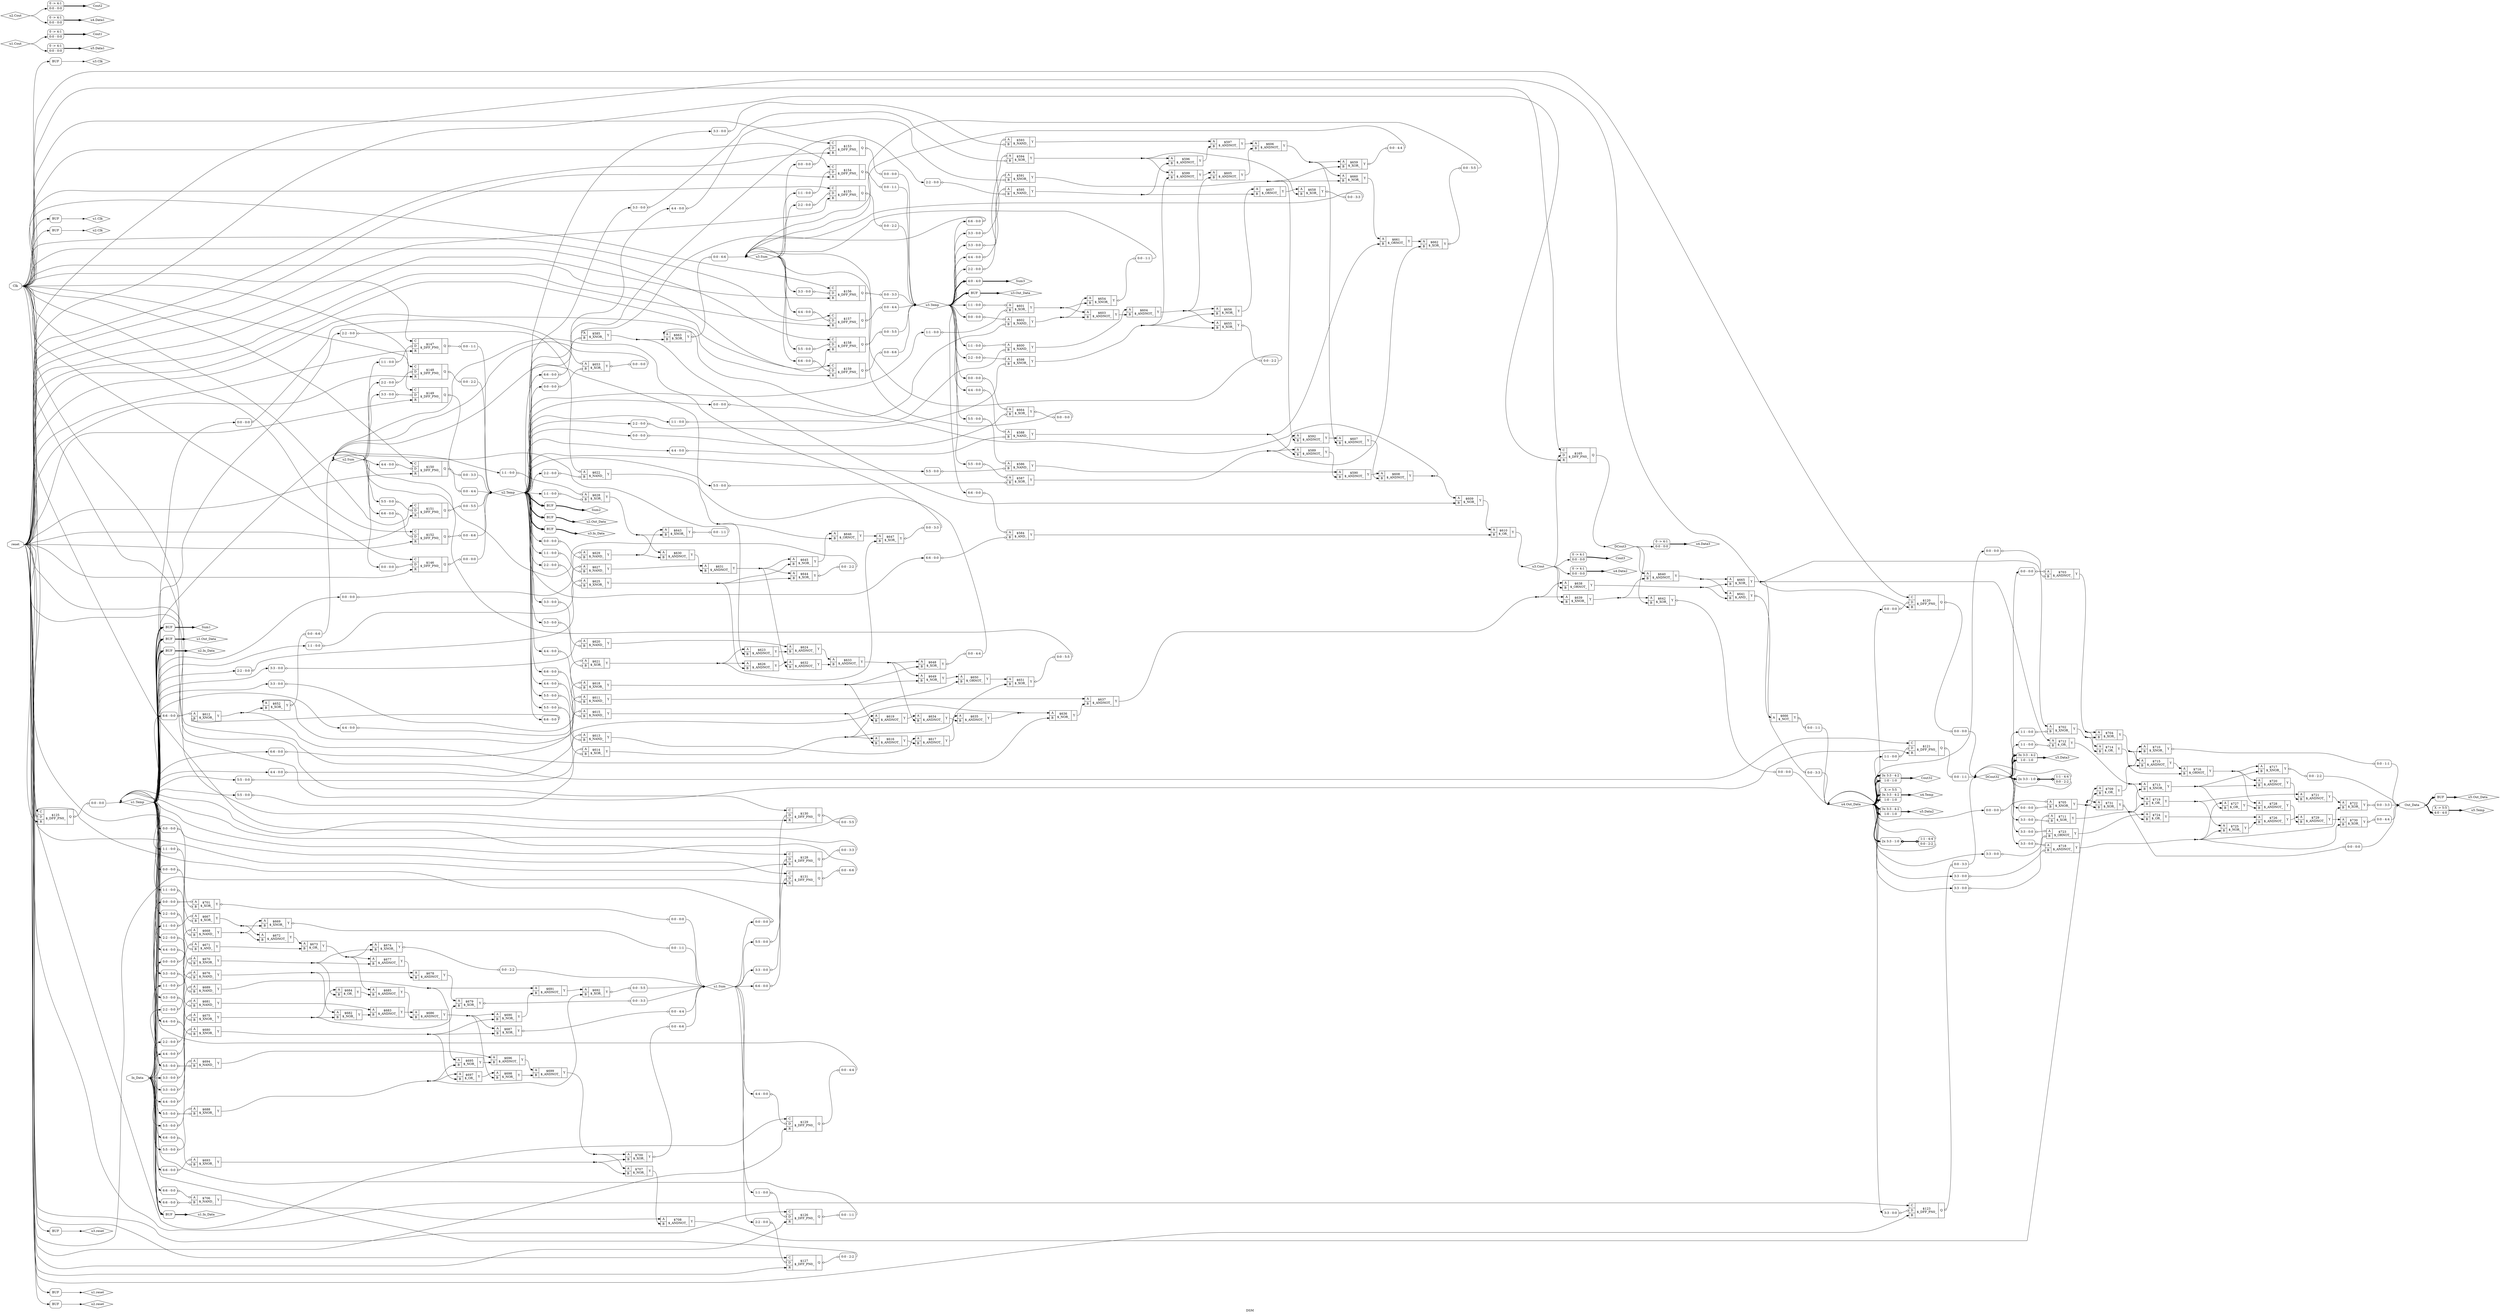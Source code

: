 digraph "DSM" {
label="DSM";
rankdir="LR";
remincross=true;
n119 [ shape=octagon, label="Clk", color="black", fontcolor="black" ];
n120 [ shape=diamond, label="Cout1", color="black", fontcolor="black" ];
n121 [ shape=diamond, label="Cout2", color="black", fontcolor="black" ];
n122 [ shape=diamond, label="Cout3", color="black", fontcolor="black" ];
n123 [ shape=diamond, label="Cout32", color="black", fontcolor="black" ];
n124 [ shape=diamond, label="DCout3", color="black", fontcolor="black" ];
n125 [ shape=diamond, label="DCout32", color="black", fontcolor="black" ];
n126 [ shape=octagon, label="In_Data", color="black", fontcolor="black" ];
n127 [ shape=octagon, label="Out_Data", color="black", fontcolor="black" ];
n128 [ shape=diamond, label="Sum1", color="black", fontcolor="black" ];
n129 [ shape=diamond, label="Sum2", color="black", fontcolor="black" ];
n130 [ shape=diamond, label="Sum3", color="black", fontcolor="black" ];
n131 [ shape=octagon, label="reset", color="black", fontcolor="black" ];
n132 [ shape=diamond, label="u1.Clk", color="black", fontcolor="black" ];
n133 [ shape=diamond, label="u1.Cout", color="black", fontcolor="black" ];
n134 [ shape=diamond, label="u1.In_Data", color="black", fontcolor="black" ];
n135 [ shape=diamond, label="u1.Out_Data", color="black", fontcolor="black" ];
n136 [ shape=diamond, label="u1.Sum", color="black", fontcolor="black" ];
n137 [ shape=diamond, label="u1.Temp", color="black", fontcolor="black" ];
n138 [ shape=diamond, label="u1.reset", color="black", fontcolor="black" ];
n139 [ shape=diamond, label="u2.Clk", color="black", fontcolor="black" ];
n140 [ shape=diamond, label="u2.Cout", color="black", fontcolor="black" ];
n141 [ shape=diamond, label="u2.In_Data", color="black", fontcolor="black" ];
n142 [ shape=diamond, label="u2.Out_Data", color="black", fontcolor="black" ];
n143 [ shape=diamond, label="u2.Sum", color="black", fontcolor="black" ];
n144 [ shape=diamond, label="u2.Temp", color="black", fontcolor="black" ];
n145 [ shape=diamond, label="u2.reset", color="black", fontcolor="black" ];
n146 [ shape=diamond, label="u3.Clk", color="black", fontcolor="black" ];
n147 [ shape=diamond, label="u3.Cout", color="black", fontcolor="black" ];
n148 [ shape=diamond, label="u3.In_Data", color="black", fontcolor="black" ];
n149 [ shape=diamond, label="u3.Out_Data", color="black", fontcolor="black" ];
n150 [ shape=diamond, label="u3.Sum", color="black", fontcolor="black" ];
n151 [ shape=diamond, label="u3.Temp", color="black", fontcolor="black" ];
n152 [ shape=diamond, label="u3.reset", color="black", fontcolor="black" ];
n153 [ shape=diamond, label="u4.Data1", color="black", fontcolor="black" ];
n154 [ shape=diamond, label="u4.Data2", color="black", fontcolor="black" ];
n155 [ shape=diamond, label="u4.Data3", color="black", fontcolor="black" ];
n156 [ shape=diamond, label="u4.Out_Data", color="black", fontcolor="black" ];
n157 [ shape=diamond, label="u4.Temp", color="black", fontcolor="black" ];
n158 [ shape=diamond, label="u5.Data1", color="black", fontcolor="black" ];
n159 [ shape=diamond, label="u5.Data2", color="black", fontcolor="black" ];
n160 [ shape=diamond, label="u5.Data3", color="black", fontcolor="black" ];
n161 [ shape=diamond, label="u5.Out_Data", color="black", fontcolor="black" ];
n162 [ shape=diamond, label="u5.Temp", color="black", fontcolor="black" ];
c166 [ shape=record, label="{{<p163> A|<p164> B}|$584\n$_AND_|{<p165> Y}}" ];
x0 [ shape=record, style=rounded, label="<s0> 6:6 - 0:0 " ];
x0:e -> c166:p163:w [arrowhead=odiamond, arrowtail=odiamond, dir=both, color="black", label=""];
x1 [ shape=record, style=rounded, label="<s0> 6:6 - 0:0 " ];
x1:e -> c166:p164:w [arrowhead=odiamond, arrowtail=odiamond, dir=both, color="black", label=""];
c167 [ shape=record, label="{{<p163> A|<p164> B}|$585\n$_XNOR_|{<p165> Y}}" ];
x2 [ shape=record, style=rounded, label="<s0> 6:6 - 0:0 " ];
x2:e -> c167:p163:w [arrowhead=odiamond, arrowtail=odiamond, dir=both, color="black", label=""];
x3 [ shape=record, style=rounded, label="<s0> 6:6 - 0:0 " ];
x3:e -> c167:p164:w [arrowhead=odiamond, arrowtail=odiamond, dir=both, color="black", label=""];
c168 [ shape=record, label="{{<p163> A|<p164> B}|$586\n$_NAND_|{<p165> Y}}" ];
x4 [ shape=record, style=rounded, label="<s0> 5:5 - 0:0 " ];
x4:e -> c168:p163:w [arrowhead=odiamond, arrowtail=odiamond, dir=both, color="black", label=""];
x5 [ shape=record, style=rounded, label="<s0> 5:5 - 0:0 " ];
x5:e -> c168:p164:w [arrowhead=odiamond, arrowtail=odiamond, dir=both, color="black", label=""];
c169 [ shape=record, label="{{<p163> A|<p164> B}|$587\n$_XOR_|{<p165> Y}}" ];
x6 [ shape=record, style=rounded, label="<s0> 5:5 - 0:0 " ];
x6:e -> c169:p163:w [arrowhead=odiamond, arrowtail=odiamond, dir=both, color="black", label=""];
x7 [ shape=record, style=rounded, label="<s0> 5:5 - 0:0 " ];
x7:e -> c169:p164:w [arrowhead=odiamond, arrowtail=odiamond, dir=both, color="black", label=""];
c170 [ shape=record, label="{{<p163> A|<p164> B}|$588\n$_NAND_|{<p165> Y}}" ];
x8 [ shape=record, style=rounded, label="<s0> 4:4 - 0:0 " ];
x8:e -> c170:p163:w [arrowhead=odiamond, arrowtail=odiamond, dir=both, color="black", label=""];
x9 [ shape=record, style=rounded, label="<s0> 4:4 - 0:0 " ];
x9:e -> c170:p164:w [arrowhead=odiamond, arrowtail=odiamond, dir=both, color="black", label=""];
c171 [ shape=record, label="{{<p163> A|<p164> B}|$589\n$_ANDNOT_|{<p165> Y}}" ];
c172 [ shape=record, label="{{<p163> A|<p164> B}|$590\n$_ANDNOT_|{<p165> Y}}" ];
c173 [ shape=record, label="{{<p163> A|<p164> B}|$591\n$_XNOR_|{<p165> Y}}" ];
x10 [ shape=record, style=rounded, label="<s0> 4:4 - 0:0 " ];
x10:e -> c173:p163:w [arrowhead=odiamond, arrowtail=odiamond, dir=both, color="black", label=""];
x11 [ shape=record, style=rounded, label="<s0> 4:4 - 0:0 " ];
x11:e -> c173:p164:w [arrowhead=odiamond, arrowtail=odiamond, dir=both, color="black", label=""];
c174 [ shape=record, label="{{<p163> A|<p164> B}|$592\n$_ANDNOT_|{<p165> Y}}" ];
c175 [ shape=record, label="{{<p163> A|<p164> B}|$593\n$_NAND_|{<p165> Y}}" ];
x12 [ shape=record, style=rounded, label="<s0> 3:3 - 0:0 " ];
x12:e -> c175:p163:w [arrowhead=odiamond, arrowtail=odiamond, dir=both, color="black", label=""];
x13 [ shape=record, style=rounded, label="<s0> 3:3 - 0:0 " ];
x13:e -> c175:p164:w [arrowhead=odiamond, arrowtail=odiamond, dir=both, color="black", label=""];
c176 [ shape=record, label="{{<p163> A|<p164> B}|$594\n$_XOR_|{<p165> Y}}" ];
x14 [ shape=record, style=rounded, label="<s0> 3:3 - 0:0 " ];
x14:e -> c176:p163:w [arrowhead=odiamond, arrowtail=odiamond, dir=both, color="black", label=""];
x15 [ shape=record, style=rounded, label="<s0> 3:3 - 0:0 " ];
x15:e -> c176:p164:w [arrowhead=odiamond, arrowtail=odiamond, dir=both, color="black", label=""];
c177 [ shape=record, label="{{<p163> A|<p164> B}|$595\n$_NAND_|{<p165> Y}}" ];
x16 [ shape=record, style=rounded, label="<s0> 2:2 - 0:0 " ];
x16:e -> c177:p163:w [arrowhead=odiamond, arrowtail=odiamond, dir=both, color="black", label=""];
x17 [ shape=record, style=rounded, label="<s0> 2:2 - 0:0 " ];
x17:e -> c177:p164:w [arrowhead=odiamond, arrowtail=odiamond, dir=both, color="black", label=""];
c178 [ shape=record, label="{{<p163> A|<p164> B}|$596\n$_ANDNOT_|{<p165> Y}}" ];
c179 [ shape=record, label="{{<p163> A|<p164> B}|$597\n$_ANDNOT_|{<p165> Y}}" ];
c180 [ shape=record, label="{{<p163> A|<p164> B}|$598\n$_XNOR_|{<p165> Y}}" ];
x18 [ shape=record, style=rounded, label="<s0> 2:2 - 0:0 " ];
x18:e -> c180:p163:w [arrowhead=odiamond, arrowtail=odiamond, dir=both, color="black", label=""];
x19 [ shape=record, style=rounded, label="<s0> 2:2 - 0:0 " ];
x19:e -> c180:p164:w [arrowhead=odiamond, arrowtail=odiamond, dir=both, color="black", label=""];
c181 [ shape=record, label="{{<p163> A|<p164> B}|$599\n$_ANDNOT_|{<p165> Y}}" ];
c182 [ shape=record, label="{{<p163> A|<p164> B}|$600\n$_NAND_|{<p165> Y}}" ];
x20 [ shape=record, style=rounded, label="<s0> 1:1 - 0:0 " ];
x20:e -> c182:p163:w [arrowhead=odiamond, arrowtail=odiamond, dir=both, color="black", label=""];
x21 [ shape=record, style=rounded, label="<s0> 1:1 - 0:0 " ];
x21:e -> c182:p164:w [arrowhead=odiamond, arrowtail=odiamond, dir=both, color="black", label=""];
c183 [ shape=record, label="{{<p163> A|<p164> B}|$601\n$_XOR_|{<p165> Y}}" ];
x22 [ shape=record, style=rounded, label="<s0> 1:1 - 0:0 " ];
x22:e -> c183:p163:w [arrowhead=odiamond, arrowtail=odiamond, dir=both, color="black", label=""];
x23 [ shape=record, style=rounded, label="<s0> 1:1 - 0:0 " ];
x23:e -> c183:p164:w [arrowhead=odiamond, arrowtail=odiamond, dir=both, color="black", label=""];
c184 [ shape=record, label="{{<p163> A|<p164> B}|$602\n$_NAND_|{<p165> Y}}" ];
x24 [ shape=record, style=rounded, label="<s0> 0:0 - 0:0 " ];
x24:e -> c184:p163:w [arrowhead=odiamond, arrowtail=odiamond, dir=both, color="black", label=""];
x25 [ shape=record, style=rounded, label="<s0> 0:0 - 0:0 " ];
x25:e -> c184:p164:w [arrowhead=odiamond, arrowtail=odiamond, dir=both, color="black", label=""];
c185 [ shape=record, label="{{<p163> A|<p164> B}|$603\n$_ANDNOT_|{<p165> Y}}" ];
c186 [ shape=record, label="{{<p163> A|<p164> B}|$604\n$_ANDNOT_|{<p165> Y}}" ];
c187 [ shape=record, label="{{<p163> A|<p164> B}|$605\n$_ANDNOT_|{<p165> Y}}" ];
c188 [ shape=record, label="{{<p163> A|<p164> B}|$606\n$_ANDNOT_|{<p165> Y}}" ];
c189 [ shape=record, label="{{<p163> A|<p164> B}|$607\n$_ANDNOT_|{<p165> Y}}" ];
c190 [ shape=record, label="{{<p163> A|<p164> B}|$608\n$_ANDNOT_|{<p165> Y}}" ];
c191 [ shape=record, label="{{<p163> A|<p164> B}|$609\n$_NOR_|{<p165> Y}}" ];
c192 [ shape=record, label="{{<p163> A|<p164> B}|$610\n$_OR_|{<p165> Y}}" ];
c193 [ shape=record, label="{{<p163> A|<p164> B}|$611\n$_NAND_|{<p165> Y}}" ];
x26 [ shape=record, style=rounded, label="<s0> 6:6 - 0:0 " ];
x26:e -> c193:p163:w [arrowhead=odiamond, arrowtail=odiamond, dir=both, color="black", label=""];
x27 [ shape=record, style=rounded, label="<s0> 6:6 - 0:0 " ];
x27:e -> c193:p164:w [arrowhead=odiamond, arrowtail=odiamond, dir=both, color="black", label=""];
c194 [ shape=record, label="{{<p163> A|<p164> B}|$612\n$_XNOR_|{<p165> Y}}" ];
x28 [ shape=record, style=rounded, label="<s0> 6:6 - 0:0 " ];
x28:e -> c194:p163:w [arrowhead=odiamond, arrowtail=odiamond, dir=both, color="black", label=""];
x29 [ shape=record, style=rounded, label="<s0> 6:6 - 0:0 " ];
x29:e -> c194:p164:w [arrowhead=odiamond, arrowtail=odiamond, dir=both, color="black", label=""];
c195 [ shape=record, label="{{<p163> A|<p164> B}|$613\n$_NAND_|{<p165> Y}}" ];
x30 [ shape=record, style=rounded, label="<s0> 5:5 - 0:0 " ];
x30:e -> c195:p163:w [arrowhead=odiamond, arrowtail=odiamond, dir=both, color="black", label=""];
x31 [ shape=record, style=rounded, label="<s0> 5:5 - 0:0 " ];
x31:e -> c195:p164:w [arrowhead=odiamond, arrowtail=odiamond, dir=both, color="black", label=""];
c196 [ shape=record, label="{{<p163> A|<p164> B}|$614\n$_XOR_|{<p165> Y}}" ];
x32 [ shape=record, style=rounded, label="<s0> 5:5 - 0:0 " ];
x32:e -> c196:p163:w [arrowhead=odiamond, arrowtail=odiamond, dir=both, color="black", label=""];
x33 [ shape=record, style=rounded, label="<s0> 5:5 - 0:0 " ];
x33:e -> c196:p164:w [arrowhead=odiamond, arrowtail=odiamond, dir=both, color="black", label=""];
c197 [ shape=record, label="{{<p163> A|<p164> B}|$615\n$_NAND_|{<p165> Y}}" ];
x34 [ shape=record, style=rounded, label="<s0> 4:4 - 0:0 " ];
x34:e -> c197:p163:w [arrowhead=odiamond, arrowtail=odiamond, dir=both, color="black", label=""];
x35 [ shape=record, style=rounded, label="<s0> 4:4 - 0:0 " ];
x35:e -> c197:p164:w [arrowhead=odiamond, arrowtail=odiamond, dir=both, color="black", label=""];
c198 [ shape=record, label="{{<p163> A|<p164> B}|$616\n$_ANDNOT_|{<p165> Y}}" ];
c199 [ shape=record, label="{{<p163> A|<p164> B}|$617\n$_ANDNOT_|{<p165> Y}}" ];
c200 [ shape=record, label="{{<p163> A|<p164> B}|$618\n$_XNOR_|{<p165> Y}}" ];
x36 [ shape=record, style=rounded, label="<s0> 4:4 - 0:0 " ];
x36:e -> c200:p163:w [arrowhead=odiamond, arrowtail=odiamond, dir=both, color="black", label=""];
x37 [ shape=record, style=rounded, label="<s0> 4:4 - 0:0 " ];
x37:e -> c200:p164:w [arrowhead=odiamond, arrowtail=odiamond, dir=both, color="black", label=""];
c201 [ shape=record, label="{{<p163> A|<p164> B}|$619\n$_ANDNOT_|{<p165> Y}}" ];
c202 [ shape=record, label="{{<p163> A|<p164> B}|$620\n$_NAND_|{<p165> Y}}" ];
x38 [ shape=record, style=rounded, label="<s0> 3:3 - 0:0 " ];
x38:e -> c202:p163:w [arrowhead=odiamond, arrowtail=odiamond, dir=both, color="black", label=""];
x39 [ shape=record, style=rounded, label="<s0> 3:3 - 0:0 " ];
x39:e -> c202:p164:w [arrowhead=odiamond, arrowtail=odiamond, dir=both, color="black", label=""];
c203 [ shape=record, label="{{<p163> A|<p164> B}|$621\n$_XOR_|{<p165> Y}}" ];
x40 [ shape=record, style=rounded, label="<s0> 3:3 - 0:0 " ];
x40:e -> c203:p163:w [arrowhead=odiamond, arrowtail=odiamond, dir=both, color="black", label=""];
x41 [ shape=record, style=rounded, label="<s0> 3:3 - 0:0 " ];
x41:e -> c203:p164:w [arrowhead=odiamond, arrowtail=odiamond, dir=both, color="black", label=""];
c204 [ shape=record, label="{{<p163> A|<p164> B}|$622\n$_NAND_|{<p165> Y}}" ];
x42 [ shape=record, style=rounded, label="<s0> 2:2 - 0:0 " ];
x42:e -> c204:p163:w [arrowhead=odiamond, arrowtail=odiamond, dir=both, color="black", label=""];
x43 [ shape=record, style=rounded, label="<s0> 2:2 - 0:0 " ];
x43:e -> c204:p164:w [arrowhead=odiamond, arrowtail=odiamond, dir=both, color="black", label=""];
c205 [ shape=record, label="{{<p163> A|<p164> B}|$623\n$_ANDNOT_|{<p165> Y}}" ];
c206 [ shape=record, label="{{<p163> A|<p164> B}|$624\n$_ANDNOT_|{<p165> Y}}" ];
c207 [ shape=record, label="{{<p163> A|<p164> B}|$625\n$_XNOR_|{<p165> Y}}" ];
x44 [ shape=record, style=rounded, label="<s0> 2:2 - 0:0 " ];
x44:e -> c207:p163:w [arrowhead=odiamond, arrowtail=odiamond, dir=both, color="black", label=""];
x45 [ shape=record, style=rounded, label="<s0> 2:2 - 0:0 " ];
x45:e -> c207:p164:w [arrowhead=odiamond, arrowtail=odiamond, dir=both, color="black", label=""];
c208 [ shape=record, label="{{<p163> A|<p164> B}|$626\n$_ANDNOT_|{<p165> Y}}" ];
c209 [ shape=record, label="{{<p163> A|<p164> B}|$627\n$_NAND_|{<p165> Y}}" ];
x46 [ shape=record, style=rounded, label="<s0> 1:1 - 0:0 " ];
x46:e -> c209:p163:w [arrowhead=odiamond, arrowtail=odiamond, dir=both, color="black", label=""];
x47 [ shape=record, style=rounded, label="<s0> 1:1 - 0:0 " ];
x47:e -> c209:p164:w [arrowhead=odiamond, arrowtail=odiamond, dir=both, color="black", label=""];
c210 [ shape=record, label="{{<p163> A|<p164> B}|$628\n$_XOR_|{<p165> Y}}" ];
x48 [ shape=record, style=rounded, label="<s0> 1:1 - 0:0 " ];
x48:e -> c210:p163:w [arrowhead=odiamond, arrowtail=odiamond, dir=both, color="black", label=""];
x49 [ shape=record, style=rounded, label="<s0> 1:1 - 0:0 " ];
x49:e -> c210:p164:w [arrowhead=odiamond, arrowtail=odiamond, dir=both, color="black", label=""];
c211 [ shape=record, label="{{<p163> A|<p164> B}|$629\n$_NAND_|{<p165> Y}}" ];
x50 [ shape=record, style=rounded, label="<s0> 0:0 - 0:0 " ];
x50:e -> c211:p163:w [arrowhead=odiamond, arrowtail=odiamond, dir=both, color="black", label=""];
x51 [ shape=record, style=rounded, label="<s0> 0:0 - 0:0 " ];
x51:e -> c211:p164:w [arrowhead=odiamond, arrowtail=odiamond, dir=both, color="black", label=""];
c212 [ shape=record, label="{{<p163> A|<p164> B}|$630\n$_ANDNOT_|{<p165> Y}}" ];
c213 [ shape=record, label="{{<p163> A|<p164> B}|$631\n$_ANDNOT_|{<p165> Y}}" ];
c214 [ shape=record, label="{{<p163> A|<p164> B}|$632\n$_ANDNOT_|{<p165> Y}}" ];
c215 [ shape=record, label="{{<p163> A|<p164> B}|$633\n$_ANDNOT_|{<p165> Y}}" ];
c216 [ shape=record, label="{{<p163> A|<p164> B}|$634\n$_ANDNOT_|{<p165> Y}}" ];
c217 [ shape=record, label="{{<p163> A|<p164> B}|$635\n$_ANDNOT_|{<p165> Y}}" ];
c218 [ shape=record, label="{{<p163> A|<p164> B}|$636\n$_NOR_|{<p165> Y}}" ];
c219 [ shape=record, label="{{<p163> A|<p164> B}|$637\n$_ANDNOT_|{<p165> Y}}" ];
c220 [ shape=record, label="{{<p163> A|<p164> B}|$638\n$_ORNOT_|{<p165> Y}}" ];
c221 [ shape=record, label="{{<p163> A|<p164> B}|$639\n$_XNOR_|{<p165> Y}}" ];
c222 [ shape=record, label="{{<p163> A|<p164> B}|$640\n$_ANDNOT_|{<p165> Y}}" ];
c223 [ shape=record, label="{{<p163> A|<p164> B}|$641\n$_AND_|{<p165> Y}}" ];
x52 [ shape=record, style=rounded, label="<s0> 0:0 - 3:3 " ];
c223:p165:e -> x52:w [arrowhead=odiamond, arrowtail=odiamond, dir=both, color="black", label=""];
c224 [ shape=record, label="{{<p163> A|<p164> B}|$642\n$_XOR_|{<p165> Y}}" ];
x53 [ shape=record, style=rounded, label="<s0> 0:0 - 0:0 " ];
c224:p165:e -> x53:w [arrowhead=odiamond, arrowtail=odiamond, dir=both, color="black", label=""];
c225 [ shape=record, label="{{<p163> A|<p164> B}|$643\n$_XNOR_|{<p165> Y}}" ];
x54 [ shape=record, style=rounded, label="<s0> 0:0 - 1:1 " ];
c225:p165:e -> x54:w [arrowhead=odiamond, arrowtail=odiamond, dir=both, color="black", label=""];
c226 [ shape=record, label="{{<p163> A|<p164> B}|$644\n$_XOR_|{<p165> Y}}" ];
x55 [ shape=record, style=rounded, label="<s0> 0:0 - 2:2 " ];
c226:p165:e -> x55:w [arrowhead=odiamond, arrowtail=odiamond, dir=both, color="black", label=""];
c227 [ shape=record, label="{{<p163> A|<p164> B}|$645\n$_NOR_|{<p165> Y}}" ];
c228 [ shape=record, label="{{<p163> A|<p164> B}|$646\n$_ORNOT_|{<p165> Y}}" ];
c229 [ shape=record, label="{{<p163> A|<p164> B}|$647\n$_XOR_|{<p165> Y}}" ];
x56 [ shape=record, style=rounded, label="<s0> 0:0 - 3:3 " ];
c229:p165:e -> x56:w [arrowhead=odiamond, arrowtail=odiamond, dir=both, color="black", label=""];
c230 [ shape=record, label="{{<p163> A|<p164> B}|$648\n$_XOR_|{<p165> Y}}" ];
x57 [ shape=record, style=rounded, label="<s0> 0:0 - 4:4 " ];
c230:p165:e -> x57:w [arrowhead=odiamond, arrowtail=odiamond, dir=both, color="black", label=""];
c231 [ shape=record, label="{{<p163> A|<p164> B}|$649\n$_NOR_|{<p165> Y}}" ];
c232 [ shape=record, label="{{<p163> A|<p164> B}|$650\n$_ORNOT_|{<p165> Y}}" ];
c233 [ shape=record, label="{{<p163> A|<p164> B}|$651\n$_XOR_|{<p165> Y}}" ];
x58 [ shape=record, style=rounded, label="<s0> 0:0 - 5:5 " ];
c233:p165:e -> x58:w [arrowhead=odiamond, arrowtail=odiamond, dir=both, color="black", label=""];
c234 [ shape=record, label="{{<p163> A|<p164> B}|$652\n$_XOR_|{<p165> Y}}" ];
x59 [ shape=record, style=rounded, label="<s0> 0:0 - 6:6 " ];
c234:p165:e -> x59:w [arrowhead=odiamond, arrowtail=odiamond, dir=both, color="black", label=""];
c235 [ shape=record, label="{{<p163> A|<p164> B}|$653\n$_XOR_|{<p165> Y}}" ];
x60 [ shape=record, style=rounded, label="<s0> 0:0 - 0:0 " ];
x60:e -> c235:p163:w [arrowhead=odiamond, arrowtail=odiamond, dir=both, color="black", label=""];
x61 [ shape=record, style=rounded, label="<s0> 0:0 - 0:0 " ];
x61:e -> c235:p164:w [arrowhead=odiamond, arrowtail=odiamond, dir=both, color="black", label=""];
x62 [ shape=record, style=rounded, label="<s0> 0:0 - 0:0 " ];
c235:p165:e -> x62:w [arrowhead=odiamond, arrowtail=odiamond, dir=both, color="black", label=""];
c236 [ shape=record, label="{{<p163> A|<p164> B}|$654\n$_XNOR_|{<p165> Y}}" ];
x63 [ shape=record, style=rounded, label="<s0> 0:0 - 1:1 " ];
c236:p165:e -> x63:w [arrowhead=odiamond, arrowtail=odiamond, dir=both, color="black", label=""];
c237 [ shape=record, label="{{<p163> A|<p164> B}|$655\n$_XOR_|{<p165> Y}}" ];
x64 [ shape=record, style=rounded, label="<s0> 0:0 - 2:2 " ];
c237:p165:e -> x64:w [arrowhead=odiamond, arrowtail=odiamond, dir=both, color="black", label=""];
c238 [ shape=record, label="{{<p163> A|<p164> B}|$656\n$_NOR_|{<p165> Y}}" ];
c239 [ shape=record, label="{{<p163> A|<p164> B}|$657\n$_ORNOT_|{<p165> Y}}" ];
c240 [ shape=record, label="{{<p163> A|<p164> B}|$658\n$_XOR_|{<p165> Y}}" ];
x65 [ shape=record, style=rounded, label="<s0> 0:0 - 3:3 " ];
c240:p165:e -> x65:w [arrowhead=odiamond, arrowtail=odiamond, dir=both, color="black", label=""];
c241 [ shape=record, label="{{<p163> A|<p164> B}|$659\n$_XOR_|{<p165> Y}}" ];
x66 [ shape=record, style=rounded, label="<s0> 0:0 - 4:4 " ];
c241:p165:e -> x66:w [arrowhead=odiamond, arrowtail=odiamond, dir=both, color="black", label=""];
c242 [ shape=record, label="{{<p163> A|<p164> B}|$660\n$_NOR_|{<p165> Y}}" ];
c243 [ shape=record, label="{{<p163> A|<p164> B}|$661\n$_ORNOT_|{<p165> Y}}" ];
c244 [ shape=record, label="{{<p163> A|<p164> B}|$662\n$_XOR_|{<p165> Y}}" ];
x67 [ shape=record, style=rounded, label="<s0> 0:0 - 5:5 " ];
c244:p165:e -> x67:w [arrowhead=odiamond, arrowtail=odiamond, dir=both, color="black", label=""];
c245 [ shape=record, label="{{<p163> A|<p164> B}|$663\n$_XOR_|{<p165> Y}}" ];
x68 [ shape=record, style=rounded, label="<s0> 0:0 - 6:6 " ];
c245:p165:e -> x68:w [arrowhead=odiamond, arrowtail=odiamond, dir=both, color="black", label=""];
c246 [ shape=record, label="{{<p163> A|<p164> B}|$664\n$_XOR_|{<p165> Y}}" ];
x69 [ shape=record, style=rounded, label="<s0> 0:0 - 0:0 " ];
x69:e -> c246:p163:w [arrowhead=odiamond, arrowtail=odiamond, dir=both, color="black", label=""];
x70 [ shape=record, style=rounded, label="<s0> 0:0 - 0:0 " ];
x70:e -> c246:p164:w [arrowhead=odiamond, arrowtail=odiamond, dir=both, color="black", label=""];
x71 [ shape=record, style=rounded, label="<s0> 0:0 - 0:0 " ];
c246:p165:e -> x71:w [arrowhead=odiamond, arrowtail=odiamond, dir=both, color="black", label=""];
c247 [ shape=record, label="{{<p163> A|<p164> B}|$665\n$_XOR_|{<p165> Y}}" ];
c248 [ shape=record, label="{{<p163> A}|$666\n$_NOT_|{<p165> Y}}" ];
x72 [ shape=record, style=rounded, label="<s0> 0:0 - 1:1 " ];
c248:p165:e -> x72:w [arrowhead=odiamond, arrowtail=odiamond, dir=both, color="black", label=""];
c249 [ shape=record, label="{{<p163> A|<p164> B}|$667\n$_XOR_|{<p165> Y}}" ];
x73 [ shape=record, style=rounded, label="<s0> 1:1 - 0:0 " ];
x73:e -> c249:p163:w [arrowhead=odiamond, arrowtail=odiamond, dir=both, color="black", label=""];
x74 [ shape=record, style=rounded, label="<s0> 1:1 - 0:0 " ];
x74:e -> c249:p164:w [arrowhead=odiamond, arrowtail=odiamond, dir=both, color="black", label=""];
c250 [ shape=record, label="{{<p163> A|<p164> B}|$668\n$_NAND_|{<p165> Y}}" ];
x75 [ shape=record, style=rounded, label="<s0> 0:0 - 0:0 " ];
x75:e -> c250:p163:w [arrowhead=odiamond, arrowtail=odiamond, dir=both, color="black", label=""];
x76 [ shape=record, style=rounded, label="<s0> 0:0 - 0:0 " ];
x76:e -> c250:p164:w [arrowhead=odiamond, arrowtail=odiamond, dir=both, color="black", label=""];
c251 [ shape=record, label="{{<p163> A|<p164> B}|$669\n$_XNOR_|{<p165> Y}}" ];
x77 [ shape=record, style=rounded, label="<s0> 0:0 - 1:1 " ];
c251:p165:e -> x77:w [arrowhead=odiamond, arrowtail=odiamond, dir=both, color="black", label=""];
c252 [ shape=record, label="{{<p163> A|<p164> B}|$670\n$_XNOR_|{<p165> Y}}" ];
x78 [ shape=record, style=rounded, label="<s0> 2:2 - 0:0 " ];
x78:e -> c252:p163:w [arrowhead=odiamond, arrowtail=odiamond, dir=both, color="black", label=""];
x79 [ shape=record, style=rounded, label="<s0> 2:2 - 0:0 " ];
x79:e -> c252:p164:w [arrowhead=odiamond, arrowtail=odiamond, dir=both, color="black", label=""];
c253 [ shape=record, label="{{<p163> A|<p164> B}|$671\n$_AND_|{<p165> Y}}" ];
x80 [ shape=record, style=rounded, label="<s0> 1:1 - 0:0 " ];
x80:e -> c253:p163:w [arrowhead=odiamond, arrowtail=odiamond, dir=both, color="black", label=""];
x81 [ shape=record, style=rounded, label="<s0> 1:1 - 0:0 " ];
x81:e -> c253:p164:w [arrowhead=odiamond, arrowtail=odiamond, dir=both, color="black", label=""];
c254 [ shape=record, label="{{<p163> A|<p164> B}|$672\n$_ANDNOT_|{<p165> Y}}" ];
c255 [ shape=record, label="{{<p163> A|<p164> B}|$673\n$_OR_|{<p165> Y}}" ];
c256 [ shape=record, label="{{<p163> A|<p164> B}|$674\n$_XNOR_|{<p165> Y}}" ];
x82 [ shape=record, style=rounded, label="<s0> 0:0 - 2:2 " ];
c256:p165:e -> x82:w [arrowhead=odiamond, arrowtail=odiamond, dir=both, color="black", label=""];
c257 [ shape=record, label="{{<p163> A|<p164> B}|$675\n$_XNOR_|{<p165> Y}}" ];
x83 [ shape=record, style=rounded, label="<s0> 3:3 - 0:0 " ];
x83:e -> c257:p163:w [arrowhead=odiamond, arrowtail=odiamond, dir=both, color="black", label=""];
x84 [ shape=record, style=rounded, label="<s0> 3:3 - 0:0 " ];
x84:e -> c257:p164:w [arrowhead=odiamond, arrowtail=odiamond, dir=both, color="black", label=""];
c258 [ shape=record, label="{{<p163> A|<p164> B}|$676\n$_NAND_|{<p165> Y}}" ];
x85 [ shape=record, style=rounded, label="<s0> 2:2 - 0:0 " ];
x85:e -> c258:p163:w [arrowhead=odiamond, arrowtail=odiamond, dir=both, color="black", label=""];
x86 [ shape=record, style=rounded, label="<s0> 2:2 - 0:0 " ];
x86:e -> c258:p164:w [arrowhead=odiamond, arrowtail=odiamond, dir=both, color="black", label=""];
c259 [ shape=record, label="{{<p163> A|<p164> B}|$677\n$_ANDNOT_|{<p165> Y}}" ];
c260 [ shape=record, label="{{<p163> A|<p164> B}|$678\n$_ANDNOT_|{<p165> Y}}" ];
c261 [ shape=record, label="{{<p163> A|<p164> B}|$679\n$_XOR_|{<p165> Y}}" ];
x87 [ shape=record, style=rounded, label="<s0> 0:0 - 3:3 " ];
c261:p165:e -> x87:w [arrowhead=odiamond, arrowtail=odiamond, dir=both, color="black", label=""];
c262 [ shape=record, label="{{<p163> A|<p164> B}|$680\n$_XNOR_|{<p165> Y}}" ];
x88 [ shape=record, style=rounded, label="<s0> 4:4 - 0:0 " ];
x88:e -> c262:p163:w [arrowhead=odiamond, arrowtail=odiamond, dir=both, color="black", label=""];
x89 [ shape=record, style=rounded, label="<s0> 4:4 - 0:0 " ];
x89:e -> c262:p164:w [arrowhead=odiamond, arrowtail=odiamond, dir=both, color="black", label=""];
c263 [ shape=record, label="{{<p163> A|<p164> B}|$681\n$_NAND_|{<p165> Y}}" ];
x90 [ shape=record, style=rounded, label="<s0> 3:3 - 0:0 " ];
x90:e -> c263:p163:w [arrowhead=odiamond, arrowtail=odiamond, dir=both, color="black", label=""];
x91 [ shape=record, style=rounded, label="<s0> 3:3 - 0:0 " ];
x91:e -> c263:p164:w [arrowhead=odiamond, arrowtail=odiamond, dir=both, color="black", label=""];
c264 [ shape=record, label="{{<p163> A|<p164> B}|$682\n$_NOR_|{<p165> Y}}" ];
c265 [ shape=record, label="{{<p163> A|<p164> B}|$683\n$_ANDNOT_|{<p165> Y}}" ];
c266 [ shape=record, label="{{<p163> A|<p164> B}|$684\n$_OR_|{<p165> Y}}" ];
c267 [ shape=record, label="{{<p163> A|<p164> B}|$685\n$_ANDNOT_|{<p165> Y}}" ];
c268 [ shape=record, label="{{<p163> A|<p164> B}|$686\n$_ANDNOT_|{<p165> Y}}" ];
c269 [ shape=record, label="{{<p163> A|<p164> B}|$687\n$_XOR_|{<p165> Y}}" ];
x92 [ shape=record, style=rounded, label="<s0> 0:0 - 4:4 " ];
c269:p165:e -> x92:w [arrowhead=odiamond, arrowtail=odiamond, dir=both, color="black", label=""];
c270 [ shape=record, label="{{<p163> A|<p164> B}|$688\n$_XNOR_|{<p165> Y}}" ];
x93 [ shape=record, style=rounded, label="<s0> 5:5 - 0:0 " ];
x93:e -> c270:p163:w [arrowhead=odiamond, arrowtail=odiamond, dir=both, color="black", label=""];
x94 [ shape=record, style=rounded, label="<s0> 5:5 - 0:0 " ];
x94:e -> c270:p164:w [arrowhead=odiamond, arrowtail=odiamond, dir=both, color="black", label=""];
c271 [ shape=record, label="{{<p163> A|<p164> B}|$689\n$_NAND_|{<p165> Y}}" ];
x95 [ shape=record, style=rounded, label="<s0> 4:4 - 0:0 " ];
x95:e -> c271:p163:w [arrowhead=odiamond, arrowtail=odiamond, dir=both, color="black", label=""];
x96 [ shape=record, style=rounded, label="<s0> 4:4 - 0:0 " ];
x96:e -> c271:p164:w [arrowhead=odiamond, arrowtail=odiamond, dir=both, color="black", label=""];
c272 [ shape=record, label="{{<p163> A|<p164> B}|$690\n$_NOR_|{<p165> Y}}" ];
c273 [ shape=record, label="{{<p163> A|<p164> B}|$691\n$_ANDNOT_|{<p165> Y}}" ];
c274 [ shape=record, label="{{<p163> A|<p164> B}|$692\n$_XOR_|{<p165> Y}}" ];
x97 [ shape=record, style=rounded, label="<s0> 0:0 - 5:5 " ];
c274:p165:e -> x97:w [arrowhead=odiamond, arrowtail=odiamond, dir=both, color="black", label=""];
c275 [ shape=record, label="{{<p163> A|<p164> B}|$693\n$_XNOR_|{<p165> Y}}" ];
x98 [ shape=record, style=rounded, label="<s0> 6:6 - 0:0 " ];
x98:e -> c275:p163:w [arrowhead=odiamond, arrowtail=odiamond, dir=both, color="black", label=""];
x99 [ shape=record, style=rounded, label="<s0> 6:6 - 0:0 " ];
x99:e -> c275:p164:w [arrowhead=odiamond, arrowtail=odiamond, dir=both, color="black", label=""];
c276 [ shape=record, label="{{<p163> A|<p164> B}|$694\n$_NAND_|{<p165> Y}}" ];
x100 [ shape=record, style=rounded, label="<s0> 5:5 - 0:0 " ];
x100:e -> c276:p163:w [arrowhead=odiamond, arrowtail=odiamond, dir=both, color="black", label=""];
x101 [ shape=record, style=rounded, label="<s0> 5:5 - 0:0 " ];
x101:e -> c276:p164:w [arrowhead=odiamond, arrowtail=odiamond, dir=both, color="black", label=""];
c277 [ shape=record, label="{{<p163> A|<p164> B}|$695\n$_NOR_|{<p165> Y}}" ];
c278 [ shape=record, label="{{<p163> A|<p164> B}|$696\n$_ANDNOT_|{<p165> Y}}" ];
c279 [ shape=record, label="{{<p163> A|<p164> B}|$697\n$_OR_|{<p165> Y}}" ];
c280 [ shape=record, label="{{<p163> A|<p164> B}|$698\n$_NOR_|{<p165> Y}}" ];
c281 [ shape=record, label="{{<p163> A|<p164> B}|$699\n$_ANDNOT_|{<p165> Y}}" ];
c282 [ shape=record, label="{{<p163> A|<p164> B}|$700\n$_XOR_|{<p165> Y}}" ];
x102 [ shape=record, style=rounded, label="<s0> 0:0 - 6:6 " ];
c282:p165:e -> x102:w [arrowhead=odiamond, arrowtail=odiamond, dir=both, color="black", label=""];
c283 [ shape=record, label="{{<p163> A|<p164> B}|$701\n$_XOR_|{<p165> Y}}" ];
x103 [ shape=record, style=rounded, label="<s0> 0:0 - 0:0 " ];
x103:e -> c283:p163:w [arrowhead=odiamond, arrowtail=odiamond, dir=both, color="black", label=""];
x104 [ shape=record, style=rounded, label="<s0> 0:0 - 0:0 " ];
x104:e -> c283:p164:w [arrowhead=odiamond, arrowtail=odiamond, dir=both, color="black", label=""];
x105 [ shape=record, style=rounded, label="<s0> 0:0 - 0:0 " ];
c283:p165:e -> x105:w [arrowhead=odiamond, arrowtail=odiamond, dir=both, color="black", label=""];
c284 [ shape=record, label="{{<p163> A|<p164> B}|$702\n$_XNOR_|{<p165> Y}}" ];
x106 [ shape=record, style=rounded, label="<s0> 1:1 - 0:0 " ];
x106:e -> c284:p164:w [arrowhead=odiamond, arrowtail=odiamond, dir=both, color="black", label=""];
c285 [ shape=record, label="{{<p163> A|<p164> B}|$703\n$_ANDNOT_|{<p165> Y}}" ];
x107 [ shape=record, style=rounded, label="<s0> 0:0 - 0:0 " ];
x107:e -> c285:p163:w [arrowhead=odiamond, arrowtail=odiamond, dir=both, color="black", label=""];
x108 [ shape=record, style=rounded, label="<s0> 0:0 - 0:0 " ];
x108:e -> c285:p164:w [arrowhead=odiamond, arrowtail=odiamond, dir=both, color="black", label=""];
c286 [ shape=record, label="{{<p163> A|<p164> B}|$704\n$_XOR_|{<p165> Y}}" ];
c287 [ shape=record, label="{{<p163> A|<p164> B}|$705\n$_XNOR_|{<p165> Y}}" ];
x109 [ shape=record, style=rounded, label="<s0> 0:0 - 0:0 " ];
x109:e -> c287:p163:w [arrowhead=odiamond, arrowtail=odiamond, dir=both, color="black", label=""];
x110 [ shape=record, style=rounded, label="<s0> 0:0 - 0:0 " ];
x110:e -> c287:p164:w [arrowhead=odiamond, arrowtail=odiamond, dir=both, color="black", label=""];
c288 [ shape=record, label="{{<p163> A|<p164> B}|$706\n$_NAND_|{<p165> Y}}" ];
x111 [ shape=record, style=rounded, label="<s0> 6:6 - 0:0 " ];
x111:e -> c288:p163:w [arrowhead=odiamond, arrowtail=odiamond, dir=both, color="black", label=""];
x112 [ shape=record, style=rounded, label="<s0> 6:6 - 0:0 " ];
x112:e -> c288:p164:w [arrowhead=odiamond, arrowtail=odiamond, dir=both, color="black", label=""];
c289 [ shape=record, label="{{<p163> A|<p164> B}|$707\n$_NOR_|{<p165> Y}}" ];
c290 [ shape=record, label="{{<p163> A|<p164> B}|$708\n$_ANDNOT_|{<p165> Y}}" ];
c291 [ shape=record, label="{{<p163> A|<p164> B}|$709\n$_OR_|{<p165> Y}}" ];
c292 [ shape=record, label="{{<p163> A|<p164> B}|$710\n$_XNOR_|{<p165> Y}}" ];
x113 [ shape=record, style=rounded, label="<s0> 0:0 - 1:1 " ];
c292:p165:e -> x113:w [arrowhead=odiamond, arrowtail=odiamond, dir=both, color="black", label=""];
c293 [ shape=record, label="{{<p163> A|<p164> B}|$711\n$_XOR_|{<p165> Y}}" ];
x114 [ shape=record, style=rounded, label="<s0> 3:3 - 0:0 " ];
x114:e -> c293:p163:w [arrowhead=odiamond, arrowtail=odiamond, dir=both, color="black", label=""];
x115 [ shape=record, style=rounded, label="<s0> 3:3 - 0:0 " ];
x115:e -> c293:p164:w [arrowhead=odiamond, arrowtail=odiamond, dir=both, color="black", label=""];
c294 [ shape=record, label="{{<p163> A|<p164> B}|$712\n$_OR_|{<p165> Y}}" ];
x116 [ shape=record, style=rounded, label="<s0> 1:1 - 0:0 " ];
x116:e -> c294:p164:w [arrowhead=odiamond, arrowtail=odiamond, dir=both, color="black", label=""];
c295 [ shape=record, label="{{<p163> A|<p164> B}|$713\n$_XNOR_|{<p165> Y}}" ];
c296 [ shape=record, label="{{<p163> A|<p164> B}|$714\n$_OR_|{<p165> Y}}" ];
c297 [ shape=record, label="{{<p163> A|<p164> B}|$715\n$_ANDNOT_|{<p165> Y}}" ];
c298 [ shape=record, label="{{<p163> A|<p164> B}|$716\n$_ORNOT_|{<p165> Y}}" ];
c299 [ shape=record, label="{{<p163> A|<p164> B}|$717\n$_XNOR_|{<p165> Y}}" ];
x117 [ shape=record, style=rounded, label="<s0> 0:0 - 2:2 " ];
c299:p165:e -> x117:w [arrowhead=odiamond, arrowtail=odiamond, dir=both, color="black", label=""];
c300 [ shape=record, label="{{<p163> A|<p164> B}|$718\n$_ANDNOT_|{<p165> Y}}" ];
x118 [ shape=record, style=rounded, label="<s0> 3:3 - 0:0 " ];
x118:e -> c300:p163:w [arrowhead=odiamond, arrowtail=odiamond, dir=both, color="black", label=""];
x119 [ shape=record, style=rounded, label="<s0> 3:3 - 0:0 " ];
x119:e -> c300:p164:w [arrowhead=odiamond, arrowtail=odiamond, dir=both, color="black", label=""];
c301 [ shape=record, label="{{<p163> A|<p164> B}|$719\n$_OR_|{<p165> Y}}" ];
c302 [ shape=record, label="{{<p163> A|<p164> B}|$720\n$_ANDNOT_|{<p165> Y}}" ];
c303 [ shape=record, label="{{<p163> A|<p164> B}|$721\n$_ANDNOT_|{<p165> Y}}" ];
c304 [ shape=record, label="{{<p163> A|<p164> B}|$722\n$_XOR_|{<p165> Y}}" ];
x120 [ shape=record, style=rounded, label="<s0> 0:0 - 3:3 " ];
c304:p165:e -> x120:w [arrowhead=odiamond, arrowtail=odiamond, dir=both, color="black", label=""];
c305 [ shape=record, label="{{<p163> A|<p164> B}|$723\n$_ORNOT_|{<p165> Y}}" ];
x121 [ shape=record, style=rounded, label="<s0> 3:3 - 0:0 " ];
x121:e -> c305:p163:w [arrowhead=odiamond, arrowtail=odiamond, dir=both, color="black", label=""];
x122 [ shape=record, style=rounded, label="<s0> 3:3 - 0:0 " ];
x122:e -> c305:p164:w [arrowhead=odiamond, arrowtail=odiamond, dir=both, color="black", label=""];
c306 [ shape=record, label="{{<p163> A|<p164> B}|$724\n$_OR_|{<p165> Y}}" ];
c307 [ shape=record, label="{{<p163> A|<p164> B}|$725\n$_NOR_|{<p165> Y}}" ];
c308 [ shape=record, label="{{<p163> A|<p164> B}|$726\n$_ANDNOT_|{<p165> Y}}" ];
c309 [ shape=record, label="{{<p163> A|<p164> B}|$727\n$_OR_|{<p165> Y}}" ];
c310 [ shape=record, label="{{<p163> A|<p164> B}|$728\n$_ANDNOT_|{<p165> Y}}" ];
c311 [ shape=record, label="{{<p163> A|<p164> B}|$729\n$_ANDNOT_|{<p165> Y}}" ];
c312 [ shape=record, label="{{<p163> A|<p164> B}|$730\n$_XOR_|{<p165> Y}}" ];
x123 [ shape=record, style=rounded, label="<s0> 0:0 - 4:4 " ];
c312:p165:e -> x123:w [arrowhead=odiamond, arrowtail=odiamond, dir=both, color="black", label=""];
c313 [ shape=record, label="{{<p163> A|<p164> B}|$731\n$_XOR_|{<p165> Y}}" ];
x124 [ shape=record, style=rounded, label="<s0> 0:0 - 0:0 " ];
c313:p165:e -> x124:w [arrowhead=odiamond, arrowtail=odiamond, dir=both, color="black", label=""];
c318 [ shape=record, label="{{<p314> C|<p315> D|<p316> R}|$120\n$_DFF_PN0_|{<p317> Q}}" ];
x125 [ shape=record, style=rounded, label="<s0> 0:0 - 0:0 " ];
x125:e -> c318:p315:w [arrowhead=odiamond, arrowtail=odiamond, dir=both, color="black", label=""];
x126 [ shape=record, style=rounded, label="<s0> 0:0 - 0:0 " ];
c318:p317:e -> x126:w [arrowhead=odiamond, arrowtail=odiamond, dir=both, color="black", label=""];
c319 [ shape=record, label="{{<p314> C|<p315> D|<p316> R}|$121\n$_DFF_PN0_|{<p317> Q}}" ];
x127 [ shape=record, style=rounded, label="<s0> 1:1 - 0:0 " ];
x127:e -> c319:p315:w [arrowhead=odiamond, arrowtail=odiamond, dir=both, color="black", label=""];
x128 [ shape=record, style=rounded, label="<s0> 0:0 - 1:1 " ];
c319:p317:e -> x128:w [arrowhead=odiamond, arrowtail=odiamond, dir=both, color="black", label=""];
c320 [ shape=record, label="{{<p314> C|<p315> D|<p316> R}|$123\n$_DFF_PN0_|{<p317> Q}}" ];
x129 [ shape=record, style=rounded, label="<s0> 3:3 - 0:0 " ];
x129:e -> c320:p315:w [arrowhead=odiamond, arrowtail=odiamond, dir=both, color="black", label=""];
x130 [ shape=record, style=rounded, label="<s0> 0:0 - 3:3 " ];
c320:p317:e -> x130:w [arrowhead=odiamond, arrowtail=odiamond, dir=both, color="black", label=""];
c321 [ shape=record, label="{{<p314> C|<p315> D|<p316> R}|$125\n$_DFF_PN0_|{<p317> Q}}" ];
x131 [ shape=record, style=rounded, label="<s0> 0:0 - 0:0 " ];
x131:e -> c321:p315:w [arrowhead=odiamond, arrowtail=odiamond, dir=both, color="black", label=""];
x132 [ shape=record, style=rounded, label="<s0> 0:0 - 0:0 " ];
c321:p317:e -> x132:w [arrowhead=odiamond, arrowtail=odiamond, dir=both, color="black", label=""];
c322 [ shape=record, label="{{<p314> C|<p315> D|<p316> R}|$126\n$_DFF_PN0_|{<p317> Q}}" ];
x133 [ shape=record, style=rounded, label="<s0> 1:1 - 0:0 " ];
x133:e -> c322:p315:w [arrowhead=odiamond, arrowtail=odiamond, dir=both, color="black", label=""];
x134 [ shape=record, style=rounded, label="<s0> 0:0 - 1:1 " ];
c322:p317:e -> x134:w [arrowhead=odiamond, arrowtail=odiamond, dir=both, color="black", label=""];
c323 [ shape=record, label="{{<p314> C|<p315> D|<p316> R}|$127\n$_DFF_PN0_|{<p317> Q}}" ];
x135 [ shape=record, style=rounded, label="<s0> 2:2 - 0:0 " ];
x135:e -> c323:p315:w [arrowhead=odiamond, arrowtail=odiamond, dir=both, color="black", label=""];
x136 [ shape=record, style=rounded, label="<s0> 0:0 - 2:2 " ];
c323:p317:e -> x136:w [arrowhead=odiamond, arrowtail=odiamond, dir=both, color="black", label=""];
c324 [ shape=record, label="{{<p314> C|<p315> D|<p316> R}|$128\n$_DFF_PN0_|{<p317> Q}}" ];
x137 [ shape=record, style=rounded, label="<s0> 3:3 - 0:0 " ];
x137:e -> c324:p315:w [arrowhead=odiamond, arrowtail=odiamond, dir=both, color="black", label=""];
x138 [ shape=record, style=rounded, label="<s0> 0:0 - 3:3 " ];
c324:p317:e -> x138:w [arrowhead=odiamond, arrowtail=odiamond, dir=both, color="black", label=""];
c325 [ shape=record, label="{{<p314> C|<p315> D|<p316> R}|$129\n$_DFF_PN0_|{<p317> Q}}" ];
x139 [ shape=record, style=rounded, label="<s0> 4:4 - 0:0 " ];
x139:e -> c325:p315:w [arrowhead=odiamond, arrowtail=odiamond, dir=both, color="black", label=""];
x140 [ shape=record, style=rounded, label="<s0> 0:0 - 4:4 " ];
c325:p317:e -> x140:w [arrowhead=odiamond, arrowtail=odiamond, dir=both, color="black", label=""];
c326 [ shape=record, label="{{<p314> C|<p315> D|<p316> R}|$130\n$_DFF_PN0_|{<p317> Q}}" ];
x141 [ shape=record, style=rounded, label="<s0> 5:5 - 0:0 " ];
x141:e -> c326:p315:w [arrowhead=odiamond, arrowtail=odiamond, dir=both, color="black", label=""];
x142 [ shape=record, style=rounded, label="<s0> 0:0 - 5:5 " ];
c326:p317:e -> x142:w [arrowhead=odiamond, arrowtail=odiamond, dir=both, color="black", label=""];
c327 [ shape=record, label="{{<p314> C|<p315> D|<p316> R}|$131\n$_DFF_PN0_|{<p317> Q}}" ];
x143 [ shape=record, style=rounded, label="<s0> 6:6 - 0:0 " ];
x143:e -> c327:p315:w [arrowhead=odiamond, arrowtail=odiamond, dir=both, color="black", label=""];
x144 [ shape=record, style=rounded, label="<s0> 0:0 - 6:6 " ];
c327:p317:e -> x144:w [arrowhead=odiamond, arrowtail=odiamond, dir=both, color="black", label=""];
c328 [ shape=record, label="{{<p314> C|<p315> D|<p316> R}|$146\n$_DFF_PN0_|{<p317> Q}}" ];
x145 [ shape=record, style=rounded, label="<s0> 0:0 - 0:0 " ];
x145:e -> c328:p315:w [arrowhead=odiamond, arrowtail=odiamond, dir=both, color="black", label=""];
x146 [ shape=record, style=rounded, label="<s0> 0:0 - 0:0 " ];
c328:p317:e -> x146:w [arrowhead=odiamond, arrowtail=odiamond, dir=both, color="black", label=""];
c329 [ shape=record, label="{{<p314> C|<p315> D|<p316> R}|$147\n$_DFF_PN0_|{<p317> Q}}" ];
x147 [ shape=record, style=rounded, label="<s0> 1:1 - 0:0 " ];
x147:e -> c329:p315:w [arrowhead=odiamond, arrowtail=odiamond, dir=both, color="black", label=""];
x148 [ shape=record, style=rounded, label="<s0> 0:0 - 1:1 " ];
c329:p317:e -> x148:w [arrowhead=odiamond, arrowtail=odiamond, dir=both, color="black", label=""];
c330 [ shape=record, label="{{<p314> C|<p315> D|<p316> R}|$148\n$_DFF_PN0_|{<p317> Q}}" ];
x149 [ shape=record, style=rounded, label="<s0> 2:2 - 0:0 " ];
x149:e -> c330:p315:w [arrowhead=odiamond, arrowtail=odiamond, dir=both, color="black", label=""];
x150 [ shape=record, style=rounded, label="<s0> 0:0 - 2:2 " ];
c330:p317:e -> x150:w [arrowhead=odiamond, arrowtail=odiamond, dir=both, color="black", label=""];
c331 [ shape=record, label="{{<p314> C|<p315> D|<p316> R}|$149\n$_DFF_PN0_|{<p317> Q}}" ];
x151 [ shape=record, style=rounded, label="<s0> 3:3 - 0:0 " ];
x151:e -> c331:p315:w [arrowhead=odiamond, arrowtail=odiamond, dir=both, color="black", label=""];
x152 [ shape=record, style=rounded, label="<s0> 0:0 - 3:3 " ];
c331:p317:e -> x152:w [arrowhead=odiamond, arrowtail=odiamond, dir=both, color="black", label=""];
c332 [ shape=record, label="{{<p314> C|<p315> D|<p316> R}|$150\n$_DFF_PN0_|{<p317> Q}}" ];
x153 [ shape=record, style=rounded, label="<s0> 4:4 - 0:0 " ];
x153:e -> c332:p315:w [arrowhead=odiamond, arrowtail=odiamond, dir=both, color="black", label=""];
x154 [ shape=record, style=rounded, label="<s0> 0:0 - 4:4 " ];
c332:p317:e -> x154:w [arrowhead=odiamond, arrowtail=odiamond, dir=both, color="black", label=""];
c333 [ shape=record, label="{{<p314> C|<p315> D|<p316> R}|$151\n$_DFF_PN0_|{<p317> Q}}" ];
x155 [ shape=record, style=rounded, label="<s0> 5:5 - 0:0 " ];
x155:e -> c333:p315:w [arrowhead=odiamond, arrowtail=odiamond, dir=both, color="black", label=""];
x156 [ shape=record, style=rounded, label="<s0> 0:0 - 5:5 " ];
c333:p317:e -> x156:w [arrowhead=odiamond, arrowtail=odiamond, dir=both, color="black", label=""];
c334 [ shape=record, label="{{<p314> C|<p315> D|<p316> R}|$152\n$_DFF_PN0_|{<p317> Q}}" ];
x157 [ shape=record, style=rounded, label="<s0> 6:6 - 0:0 " ];
x157:e -> c334:p315:w [arrowhead=odiamond, arrowtail=odiamond, dir=both, color="black", label=""];
x158 [ shape=record, style=rounded, label="<s0> 0:0 - 6:6 " ];
c334:p317:e -> x158:w [arrowhead=odiamond, arrowtail=odiamond, dir=both, color="black", label=""];
c335 [ shape=record, label="{{<p314> C|<p315> D|<p316> R}|$153\n$_DFF_PN0_|{<p317> Q}}" ];
x159 [ shape=record, style=rounded, label="<s0> 0:0 - 0:0 " ];
x159:e -> c335:p315:w [arrowhead=odiamond, arrowtail=odiamond, dir=both, color="black", label=""];
x160 [ shape=record, style=rounded, label="<s0> 0:0 - 0:0 " ];
c335:p317:e -> x160:w [arrowhead=odiamond, arrowtail=odiamond, dir=both, color="black", label=""];
c336 [ shape=record, label="{{<p314> C|<p315> D|<p316> R}|$154\n$_DFF_PN0_|{<p317> Q}}" ];
x161 [ shape=record, style=rounded, label="<s0> 1:1 - 0:0 " ];
x161:e -> c336:p315:w [arrowhead=odiamond, arrowtail=odiamond, dir=both, color="black", label=""];
x162 [ shape=record, style=rounded, label="<s0> 0:0 - 1:1 " ];
c336:p317:e -> x162:w [arrowhead=odiamond, arrowtail=odiamond, dir=both, color="black", label=""];
c337 [ shape=record, label="{{<p314> C|<p315> D|<p316> R}|$155\n$_DFF_PN0_|{<p317> Q}}" ];
x163 [ shape=record, style=rounded, label="<s0> 2:2 - 0:0 " ];
x163:e -> c337:p315:w [arrowhead=odiamond, arrowtail=odiamond, dir=both, color="black", label=""];
x164 [ shape=record, style=rounded, label="<s0> 0:0 - 2:2 " ];
c337:p317:e -> x164:w [arrowhead=odiamond, arrowtail=odiamond, dir=both, color="black", label=""];
c338 [ shape=record, label="{{<p314> C|<p315> D|<p316> R}|$156\n$_DFF_PN0_|{<p317> Q}}" ];
x165 [ shape=record, style=rounded, label="<s0> 3:3 - 0:0 " ];
x165:e -> c338:p315:w [arrowhead=odiamond, arrowtail=odiamond, dir=both, color="black", label=""];
x166 [ shape=record, style=rounded, label="<s0> 0:0 - 3:3 " ];
c338:p317:e -> x166:w [arrowhead=odiamond, arrowtail=odiamond, dir=both, color="black", label=""];
c339 [ shape=record, label="{{<p314> C|<p315> D|<p316> R}|$157\n$_DFF_PN0_|{<p317> Q}}" ];
x167 [ shape=record, style=rounded, label="<s0> 4:4 - 0:0 " ];
x167:e -> c339:p315:w [arrowhead=odiamond, arrowtail=odiamond, dir=both, color="black", label=""];
x168 [ shape=record, style=rounded, label="<s0> 0:0 - 4:4 " ];
c339:p317:e -> x168:w [arrowhead=odiamond, arrowtail=odiamond, dir=both, color="black", label=""];
c340 [ shape=record, label="{{<p314> C|<p315> D|<p316> R}|$158\n$_DFF_PN0_|{<p317> Q}}" ];
x169 [ shape=record, style=rounded, label="<s0> 5:5 - 0:0 " ];
x169:e -> c340:p315:w [arrowhead=odiamond, arrowtail=odiamond, dir=both, color="black", label=""];
x170 [ shape=record, style=rounded, label="<s0> 0:0 - 5:5 " ];
c340:p317:e -> x170:w [arrowhead=odiamond, arrowtail=odiamond, dir=both, color="black", label=""];
c341 [ shape=record, label="{{<p314> C|<p315> D|<p316> R}|$159\n$_DFF_PN0_|{<p317> Q}}" ];
x171 [ shape=record, style=rounded, label="<s0> 6:6 - 0:0 " ];
x171:e -> c341:p315:w [arrowhead=odiamond, arrowtail=odiamond, dir=both, color="black", label=""];
x172 [ shape=record, style=rounded, label="<s0> 0:0 - 6:6 " ];
c341:p317:e -> x172:w [arrowhead=odiamond, arrowtail=odiamond, dir=both, color="black", label=""];
c342 [ shape=record, label="{{<p314> C|<p315> D|<p316> R}|$165\n$_DFF_PN0_|{<p317> Q}}" ];
x173 [ shape=record, style=rounded, label="0 -&gt; 4:1 |<s0> 0:0 - 0:0 " ];
x174 [ shape=record, style=rounded, label="0 -&gt; 4:1 |<s0> 0:0 - 0:0 " ];
x175 [ shape=record, style=rounded, label="0 -&gt; 4:1 |<s0> 0:0 - 0:0 " ];
x176 [ shape=record, style=rounded, label="<s3> 3x 3:3 - 4:2 |<s0> 1:0 - 1:0 " ];
x177 [ shape=record, style=rounded, label="<s1> 2x 3:3 - 1:0 " ];
x178 [ shape=record, style=rounded, label="<s1> 1:1 - 4:4 |<s0> 0:0 - 2:2 " ];
x177:e -> x178:w [arrowhead=odiamond, arrowtail=odiamond, dir=both, color="black", style="setlinewidth(3)", label=""];
x179 [shape=box, style=rounded, label="BUF"];
x180 [shape=box, style=rounded, label="BUF"];
x181 [ shape=record, style=rounded, label="<s0> 4:0 - 4:0 " ];
x182 [shape=box, style=rounded, label="BUF"];
x183 [shape=box, style=rounded, label="BUF"];
x184 [shape=box, style=rounded, label="BUF"];
x185 [shape=box, style=rounded, label="BUF"];
x186 [shape=box, style=rounded, label="BUF"];
x187 [shape=box, style=rounded, label="BUF"];
x188 [shape=box, style=rounded, label="BUF"];
x189 [shape=box, style=rounded, label="BUF"];
x190 [shape=box, style=rounded, label="BUF"];
x191 [shape=box, style=rounded, label="BUF"];
x192 [shape=box, style=rounded, label="BUF"];
x193 [shape=box, style=rounded, label="BUF"];
x194 [ shape=record, style=rounded, label="0 -&gt; 4:1 |<s0> 0:0 - 0:0 " ];
x195 [ shape=record, style=rounded, label="0 -&gt; 4:1 |<s0> 0:0 - 0:0 " ];
x196 [ shape=record, style=rounded, label="0 -&gt; 4:1 |<s0> 0:0 - 0:0 " ];
x197 [ shape=record, style=rounded, label="<s1> 2x 3:3 - 1:0 " ];
x198 [ shape=record, style=rounded, label="<s1> 1:1 - 4:4 |<s0> 0:0 - 2:2 " ];
x197:e -> x198:w [arrowhead=odiamond, arrowtail=odiamond, dir=both, color="black", style="setlinewidth(3)", label=""];
x199 [ shape=record, style=rounded, label="X -&gt; 5:5 |<s3> 3x 3:3 - 4:2 |<s0> 1:0 - 1:0 " ];
x200 [ shape=record, style=rounded, label="0 -&gt; 4:1 |<s0> 0:0 - 0:0 " ];
x201 [ shape=record, style=rounded, label="<s3> 3x 3:3 - 4:2 |<s0> 1:0 - 1:0 " ];
x202 [ shape=record, style=rounded, label="<s3> 3x 3:3 - 4:2 |<s0> 1:0 - 1:0 " ];
x203 [shape=box, style=rounded, label="BUF"];
x204 [ shape=record, style=rounded, label="X -&gt; 5:5 |<s0> 4:0 - 4:0 " ];
n1 [ shape=point ];
c203:p165:e -> n1:w [color="black", label=""];
n1:e -> c205:p163:w [color="black", label=""];
n1:e -> c208:p163:w [color="black", label=""];
n1:e -> c229:p164:w [color="black", label=""];
c212:p165:e -> c213:p164:w [color="black", label=""];
n100 [ shape=point ];
c183:p165:e -> n100:w [color="black", label=""];
n100:e -> c185:p163:w [color="black", label=""];
n100:e -> c236:p164:w [color="black", label=""];
n101 [ shape=point ];
c184:p165:e -> n101:w [color="black", label=""];
n101:e -> c185:p164:w [color="black", label=""];
n101:e -> c236:p163:w [color="black", label=""];
c185:p165:e -> c186:p164:w [color="black", label=""];
n103 [ shape=point ];
c186:p165:e -> n103:w [color="black", label=""];
n103:e -> c187:p164:w [color="black", label=""];
n103:e -> c237:p163:w [color="black", label=""];
n103:e -> c238:p163:w [color="black", label=""];
c187:p165:e -> c188:p164:w [color="black", label=""];
n105 [ shape=point ];
c188:p165:e -> n105:w [color="black", label=""];
n105:e -> c189:p164:w [color="black", label=""];
n105:e -> c241:p163:w [color="black", label=""];
n105:e -> c242:p163:w [color="black", label=""];
c189:p165:e -> c190:p164:w [color="black", label=""];
n107 [ shape=point ];
c190:p165:e -> n107:w [color="black", label=""];
n107:e -> c191:p163:w [color="black", label=""];
n107:e -> c245:p163:w [color="black", label=""];
c191:p165:e -> c192:p163:w [color="black", label=""];
c193:p165:e -> c219:p163:w [color="black", label=""];
n11 [ shape=point ];
c213:p165:e -> n11:w [color="black", label=""];
n11:e -> c214:p164:w [color="black", label=""];
n11:e -> c226:p163:w [color="black", label=""];
n11:e -> c227:p163:w [color="black", label=""];
n110 [ shape=point ];
c194:p165:e -> n110:w [color="black", label=""];
n110:e -> c218:p164:w [color="black", label=""];
n110:e -> c234:p164:w [color="black", label=""];
c195:p165:e -> c199:p163:w [color="black", label=""];
n112 [ shape=point ];
c196:p165:e -> n112:w [color="black", label=""];
n112:e -> c198:p163:w [color="black", label=""];
n112:e -> c201:p163:w [color="black", label=""];
n112:e -> c233:p164:w [color="black", label=""];
n113 [ shape=point ];
c197:p165:e -> n113:w [color="black", label=""];
n113:e -> c198:p164:w [color="black", label=""];
n113:e -> c232:p164:w [color="black", label=""];
c198:p165:e -> c199:p164:w [color="black", label=""];
c199:p165:e -> c217:p163:w [color="black", label=""];
n116 [ shape=point ];
c200:p165:e -> n116:w [color="black", label=""];
n116:e -> c201:p164:w [color="black", label=""];
n116:e -> c230:p164:w [color="black", label=""];
n116:e -> c231:p164:w [color="black", label=""];
c201:p165:e -> c216:p163:w [color="black", label=""];
c202:p165:e -> c206:p163:w [color="black", label=""];
n119:e -> c318:p314:w [color="black", label=""];
n119:e -> c319:p314:w [color="black", label=""];
n119:e -> c320:p314:w [color="black", label=""];
n119:e -> c321:p314:w [color="black", label=""];
n119:e -> c322:p314:w [color="black", label=""];
n119:e -> c323:p314:w [color="black", label=""];
n119:e -> c324:p314:w [color="black", label=""];
n119:e -> c325:p314:w [color="black", label=""];
n119:e -> c326:p314:w [color="black", label=""];
n119:e -> c327:p314:w [color="black", label=""];
n119:e -> c328:p314:w [color="black", label=""];
n119:e -> c329:p314:w [color="black", label=""];
n119:e -> c330:p314:w [color="black", label=""];
n119:e -> c331:p314:w [color="black", label=""];
n119:e -> c332:p314:w [color="black", label=""];
n119:e -> c333:p314:w [color="black", label=""];
n119:e -> c334:p314:w [color="black", label=""];
n119:e -> c335:p314:w [color="black", label=""];
n119:e -> c336:p314:w [color="black", label=""];
n119:e -> c337:p314:w [color="black", label=""];
n119:e -> c338:p314:w [color="black", label=""];
n119:e -> c339:p314:w [color="black", label=""];
n119:e -> c340:p314:w [color="black", label=""];
n119:e -> c341:p314:w [color="black", label=""];
n119:e -> c342:p314:w [color="black", label=""];
n119:e -> x182:w:w [color="black", label=""];
n119:e -> x186:w:w [color="black", label=""];
n119:e -> x190:w:w [color="black", label=""];
c214:p165:e -> c215:p164:w [color="black", label=""];
x173:e -> n120:w [color="black", style="setlinewidth(3)", label=""];
x174:e -> n121:w [color="black", style="setlinewidth(3)", label=""];
x175:e -> n122:w [color="black", style="setlinewidth(3)", label=""];
x176:e -> n123:w [color="black", style="setlinewidth(3)", label=""];
c342:p317:e -> n124:w [color="black", label=""];
n124:e -> c222:p163:w [color="black", label=""];
n124:e -> c224:p164:w [color="black", label=""];
n124:e -> x196:s0:w [color="black", label=""];
x126:s0:e -> n125:w [color="black", label=""];
x128:s0:e -> n125:w [color="black", label=""];
x130:s0:e -> n125:w [color="black", label=""];
x178:s0:e -> n125:w [color="black", label=""];
x178:s1:e -> n125:w [color="black", label=""];
n125:e -> x106:s0:w [color="black", label=""];
n125:e -> x107:s0:w [color="black", label=""];
n125:e -> x110:s0:w [color="black", label=""];
n125:e -> x115:s0:w [color="black", label=""];
n125:e -> x116:s0:w [color="black", label=""];
n125:e -> x118:s0:w [color="black", label=""];
n125:e -> x121:s0:w [color="black", label=""];
n125:e -> x177:s1:w [color="black", style="setlinewidth(3)", label=""];
n125:e -> x202:s0:w [color="black", style="setlinewidth(3)", label=""];
n125:e -> x202:s3:w [color="black", style="setlinewidth(3)", label=""];
n126:e -> x100:s0:w [color="black", label=""];
n126:e -> x103:s0:w [color="black", label=""];
n126:e -> x111:s0:w [color="black", label=""];
n126:e -> x183:w:w [color="black", style="setlinewidth(3)", label=""];
n126:e -> x73:s0:w [color="black", label=""];
n126:e -> x75:s0:w [color="black", label=""];
n126:e -> x78:s0:w [color="black", label=""];
n126:e -> x80:s0:w [color="black", label=""];
n126:e -> x83:s0:w [color="black", label=""];
n126:e -> x85:s0:w [color="black", label=""];
n126:e -> x88:s0:w [color="black", label=""];
n126:e -> x90:s0:w [color="black", label=""];
n126:e -> x93:s0:w [color="black", label=""];
n126:e -> x95:s0:w [color="black", label=""];
n126:e -> x98:s0:w [color="black", label=""];
x113:s0:e -> n127:w [color="black", label=""];
x117:s0:e -> n127:w [color="black", label=""];
x120:s0:e -> n127:w [color="black", label=""];
x123:s0:e -> n127:w [color="black", label=""];
x124:s0:e -> n127:w [color="black", label=""];
n127:e -> x203:w:w [color="black", style="setlinewidth(3)", label=""];
n127:e -> x204:s0:w [color="black", style="setlinewidth(3)", label=""];
x179:e:e -> n128:w [color="black", style="setlinewidth(3)", label=""];
x180:e:e -> n129:w [color="black", style="setlinewidth(3)", label=""];
n13 [ shape=point ];
c215:p165:e -> n13:w [color="black", label=""];
n13:e -> c216:p164:w [color="black", label=""];
n13:e -> c230:p163:w [color="black", label=""];
n13:e -> c231:p163:w [color="black", label=""];
x181:e -> n130:w [color="black", style="setlinewidth(3)", label=""];
n131:e -> c318:p316:w [color="black", label=""];
n131:e -> c319:p316:w [color="black", label=""];
n131:e -> c320:p316:w [color="black", label=""];
n131:e -> c321:p316:w [color="black", label=""];
n131:e -> c322:p316:w [color="black", label=""];
n131:e -> c323:p316:w [color="black", label=""];
n131:e -> c324:p316:w [color="black", label=""];
n131:e -> c325:p316:w [color="black", label=""];
n131:e -> c326:p316:w [color="black", label=""];
n131:e -> c327:p316:w [color="black", label=""];
n131:e -> c328:p316:w [color="black", label=""];
n131:e -> c329:p316:w [color="black", label=""];
n131:e -> c330:p316:w [color="black", label=""];
n131:e -> c331:p316:w [color="black", label=""];
n131:e -> c332:p316:w [color="black", label=""];
n131:e -> c333:p316:w [color="black", label=""];
n131:e -> c334:p316:w [color="black", label=""];
n131:e -> c335:p316:w [color="black", label=""];
n131:e -> c336:p316:w [color="black", label=""];
n131:e -> c337:p316:w [color="black", label=""];
n131:e -> c338:p316:w [color="black", label=""];
n131:e -> c339:p316:w [color="black", label=""];
n131:e -> c340:p316:w [color="black", label=""];
n131:e -> c341:p316:w [color="black", label=""];
n131:e -> c342:p316:w [color="black", label=""];
n131:e -> x185:w:w [color="black", label=""];
n131:e -> x189:w:w [color="black", label=""];
n131:e -> x193:w:w [color="black", label=""];
x182:e:e -> n132:w [color="black", label=""];
n133:e -> x173:s0:w [color="black", label=""];
n133:e -> x200:s0:w [color="black", label=""];
x183:e:e -> n134:w [color="black", style="setlinewidth(3)", label=""];
x184:e:e -> n135:w [color="black", style="setlinewidth(3)", label=""];
x102:s0:e -> n136:w [color="black", label=""];
x105:s0:e -> n136:w [color="black", label=""];
x77:s0:e -> n136:w [color="black", label=""];
x82:s0:e -> n136:w [color="black", label=""];
x87:s0:e -> n136:w [color="black", label=""];
x92:s0:e -> n136:w [color="black", label=""];
x97:s0:e -> n136:w [color="black", label=""];
n136:e -> x131:s0:w [color="black", label=""];
n136:e -> x133:s0:w [color="black", label=""];
n136:e -> x135:s0:w [color="black", label=""];
n136:e -> x137:s0:w [color="black", label=""];
n136:e -> x139:s0:w [color="black", label=""];
n136:e -> x141:s0:w [color="black", label=""];
n136:e -> x143:s0:w [color="black", label=""];
x132:s0:e -> n137:w [color="black", label=""];
x134:s0:e -> n137:w [color="black", label=""];
x136:s0:e -> n137:w [color="black", label=""];
x138:s0:e -> n137:w [color="black", label=""];
x140:s0:e -> n137:w [color="black", label=""];
x142:s0:e -> n137:w [color="black", label=""];
x144:s0:e -> n137:w [color="black", label=""];
n137:e -> x101:s0:w [color="black", label=""];
n137:e -> x104:s0:w [color="black", label=""];
n137:e -> x112:s0:w [color="black", label=""];
n137:e -> x179:w:w [color="black", style="setlinewidth(3)", label=""];
n137:e -> x184:w:w [color="black", style="setlinewidth(3)", label=""];
n137:e -> x187:w:w [color="black", style="setlinewidth(3)", label=""];
n137:e -> x26:s0:w [color="black", label=""];
n137:e -> x28:s0:w [color="black", label=""];
n137:e -> x30:s0:w [color="black", label=""];
n137:e -> x32:s0:w [color="black", label=""];
n137:e -> x34:s0:w [color="black", label=""];
n137:e -> x36:s0:w [color="black", label=""];
n137:e -> x38:s0:w [color="black", label=""];
n137:e -> x40:s0:w [color="black", label=""];
n137:e -> x42:s0:w [color="black", label=""];
n137:e -> x44:s0:w [color="black", label=""];
n137:e -> x46:s0:w [color="black", label=""];
n137:e -> x48:s0:w [color="black", label=""];
n137:e -> x50:s0:w [color="black", label=""];
n137:e -> x60:s0:w [color="black", label=""];
n137:e -> x74:s0:w [color="black", label=""];
n137:e -> x76:s0:w [color="black", label=""];
n137:e -> x79:s0:w [color="black", label=""];
n137:e -> x81:s0:w [color="black", label=""];
n137:e -> x84:s0:w [color="black", label=""];
n137:e -> x86:s0:w [color="black", label=""];
n137:e -> x89:s0:w [color="black", label=""];
n137:e -> x91:s0:w [color="black", label=""];
n137:e -> x94:s0:w [color="black", label=""];
n137:e -> x96:s0:w [color="black", label=""];
n137:e -> x99:s0:w [color="black", label=""];
x185:e:e -> n138:w [color="black", label=""];
x186:e:e -> n139:w [color="black", label=""];
c216:p165:e -> c217:p164:w [color="black", label=""];
n140:e -> x174:s0:w [color="black", label=""];
n140:e -> x194:s0:w [color="black", label=""];
x187:e:e -> n141:w [color="black", style="setlinewidth(3)", label=""];
x188:e:e -> n142:w [color="black", style="setlinewidth(3)", label=""];
x54:s0:e -> n143:w [color="black", label=""];
x55:s0:e -> n143:w [color="black", label=""];
x56:s0:e -> n143:w [color="black", label=""];
x57:s0:e -> n143:w [color="black", label=""];
x58:s0:e -> n143:w [color="black", label=""];
x59:s0:e -> n143:w [color="black", label=""];
x62:s0:e -> n143:w [color="black", label=""];
n143:e -> x145:s0:w [color="black", label=""];
n143:e -> x147:s0:w [color="black", label=""];
n143:e -> x149:s0:w [color="black", label=""];
n143:e -> x151:s0:w [color="black", label=""];
n143:e -> x153:s0:w [color="black", label=""];
n143:e -> x155:s0:w [color="black", label=""];
n143:e -> x157:s0:w [color="black", label=""];
x146:s0:e -> n144:w [color="black", label=""];
x148:s0:e -> n144:w [color="black", label=""];
x150:s0:e -> n144:w [color="black", label=""];
x152:s0:e -> n144:w [color="black", label=""];
x154:s0:e -> n144:w [color="black", label=""];
x156:s0:e -> n144:w [color="black", label=""];
x158:s0:e -> n144:w [color="black", label=""];
n144:e -> x11:s0:w [color="black", label=""];
n144:e -> x13:s0:w [color="black", label=""];
n144:e -> x15:s0:w [color="black", label=""];
n144:e -> x17:s0:w [color="black", label=""];
n144:e -> x180:w:w [color="black", style="setlinewidth(3)", label=""];
n144:e -> x188:w:w [color="black", style="setlinewidth(3)", label=""];
n144:e -> x191:w:w [color="black", style="setlinewidth(3)", label=""];
n144:e -> x19:s0:w [color="black", label=""];
n144:e -> x1:s0:w [color="black", label=""];
n144:e -> x21:s0:w [color="black", label=""];
n144:e -> x23:s0:w [color="black", label=""];
n144:e -> x25:s0:w [color="black", label=""];
n144:e -> x27:s0:w [color="black", label=""];
n144:e -> x29:s0:w [color="black", label=""];
n144:e -> x31:s0:w [color="black", label=""];
n144:e -> x33:s0:w [color="black", label=""];
n144:e -> x35:s0:w [color="black", label=""];
n144:e -> x37:s0:w [color="black", label=""];
n144:e -> x39:s0:w [color="black", label=""];
n144:e -> x3:s0:w [color="black", label=""];
n144:e -> x41:s0:w [color="black", label=""];
n144:e -> x43:s0:w [color="black", label=""];
n144:e -> x45:s0:w [color="black", label=""];
n144:e -> x47:s0:w [color="black", label=""];
n144:e -> x49:s0:w [color="black", label=""];
n144:e -> x51:s0:w [color="black", label=""];
n144:e -> x5:s0:w [color="black", label=""];
n144:e -> x61:s0:w [color="black", label=""];
n144:e -> x70:s0:w [color="black", label=""];
n144:e -> x7:s0:w [color="black", label=""];
n144:e -> x9:s0:w [color="black", label=""];
x189:e:e -> n145:w [color="black", label=""];
x190:e:e -> n146:w [color="black", label=""];
c192:p165:e -> n147:w [color="black", label=""];
n147:e -> c220:p164:w [color="black", label=""];
n147:e -> c221:p164:w [color="black", label=""];
n147:e -> c342:p315:w [color="black", label=""];
n147:e -> x175:s0:w [color="black", label=""];
n147:e -> x195:s0:w [color="black", label=""];
x191:e:e -> n148:w [color="black", style="setlinewidth(3)", label=""];
x192:e:e -> n149:w [color="black", style="setlinewidth(3)", label=""];
n15 [ shape=point ];
c217:p165:e -> n15:w [color="black", label=""];
n15:e -> c218:p163:w [color="black", label=""];
n15:e -> c234:p163:w [color="black", label=""];
x63:s0:e -> n150:w [color="black", label=""];
x64:s0:e -> n150:w [color="black", label=""];
x65:s0:e -> n150:w [color="black", label=""];
x66:s0:e -> n150:w [color="black", label=""];
x67:s0:e -> n150:w [color="black", label=""];
x68:s0:e -> n150:w [color="black", label=""];
x71:s0:e -> n150:w [color="black", label=""];
n150:e -> x159:s0:w [color="black", label=""];
n150:e -> x161:s0:w [color="black", label=""];
n150:e -> x163:s0:w [color="black", label=""];
n150:e -> x165:s0:w [color="black", label=""];
n150:e -> x167:s0:w [color="black", label=""];
n150:e -> x169:s0:w [color="black", label=""];
n150:e -> x171:s0:w [color="black", label=""];
x160:s0:e -> n151:w [color="black", label=""];
x162:s0:e -> n151:w [color="black", label=""];
x164:s0:e -> n151:w [color="black", label=""];
x166:s0:e -> n151:w [color="black", label=""];
x168:s0:e -> n151:w [color="black", label=""];
x170:s0:e -> n151:w [color="black", label=""];
x172:s0:e -> n151:w [color="black", label=""];
n151:e -> x0:s0:w [color="black", label=""];
n151:e -> x10:s0:w [color="black", label=""];
n151:e -> x12:s0:w [color="black", label=""];
n151:e -> x14:s0:w [color="black", label=""];
n151:e -> x16:s0:w [color="black", label=""];
n151:e -> x181:s0:w [color="black", style="setlinewidth(3)", label=""];
n151:e -> x18:s0:w [color="black", label=""];
n151:e -> x192:w:w [color="black", style="setlinewidth(3)", label=""];
n151:e -> x20:s0:w [color="black", label=""];
n151:e -> x22:s0:w [color="black", label=""];
n151:e -> x24:s0:w [color="black", label=""];
n151:e -> x2:s0:w [color="black", label=""];
n151:e -> x4:s0:w [color="black", label=""];
n151:e -> x69:s0:w [color="black", label=""];
n151:e -> x6:s0:w [color="black", label=""];
n151:e -> x8:s0:w [color="black", label=""];
x193:e:e -> n152:w [color="black", label=""];
x194:e -> n153:w [color="black", style="setlinewidth(3)", label=""];
x195:e -> n154:w [color="black", style="setlinewidth(3)", label=""];
x196:e -> n155:w [color="black", style="setlinewidth(3)", label=""];
x198:s0:e -> n156:w [color="black", label=""];
x198:s1:e -> n156:w [color="black", label=""];
x52:s0:e -> n156:w [color="black", label=""];
x53:s0:e -> n156:w [color="black", label=""];
x72:s0:e -> n156:w [color="black", label=""];
n156:e -> x108:s0:w [color="black", label=""];
n156:e -> x109:s0:w [color="black", label=""];
n156:e -> x114:s0:w [color="black", label=""];
n156:e -> x119:s0:w [color="black", label=""];
n156:e -> x122:s0:w [color="black", label=""];
n156:e -> x125:s0:w [color="black", label=""];
n156:e -> x127:s0:w [color="black", label=""];
n156:e -> x129:s0:w [color="black", label=""];
n156:e -> x176:s0:w [color="black", style="setlinewidth(3)", label=""];
n156:e -> x176:s3:w [color="black", style="setlinewidth(3)", label=""];
n156:e -> x197:s1:w [color="black", style="setlinewidth(3)", label=""];
n156:e -> x199:s0:w [color="black", style="setlinewidth(3)", label=""];
n156:e -> x199:s3:w [color="black", style="setlinewidth(3)", label=""];
n156:e -> x201:s0:w [color="black", style="setlinewidth(3)", label=""];
n156:e -> x201:s3:w [color="black", style="setlinewidth(3)", label=""];
x199:e -> n157:w [color="black", style="setlinewidth(3)", label=""];
x200:e -> n158:w [color="black", style="setlinewidth(3)", label=""];
x201:e -> n159:w [color="black", style="setlinewidth(3)", label=""];
c218:p165:e -> c219:p164:w [color="black", label=""];
x202:e -> n160:w [color="black", style="setlinewidth(3)", label=""];
x203:e:e -> n161:w [color="black", style="setlinewidth(3)", label=""];
x204:e -> n162:w [color="black", style="setlinewidth(3)", label=""];
n17 [ shape=point ];
c219:p165:e -> n17:w [color="black", label=""];
n17:e -> c220:p163:w [color="black", label=""];
n17:e -> c221:p163:w [color="black", label=""];
n18 [ shape=point ];
c220:p165:e -> n18:w [color="black", label=""];
n18:e -> c223:p164:w [color="black", label=""];
n18:e -> c247:p164:w [color="black", label=""];
n19 [ shape=point ];
c221:p165:e -> n19:w [color="black", label=""];
n19:e -> c222:p164:w [color="black", label=""];
n19:e -> c224:p163:w [color="black", label=""];
n2 [ shape=point ];
c204:p165:e -> n2:w [color="black", label=""];
n2:e -> c205:p164:w [color="black", label=""];
n2:e -> c228:p164:w [color="black", label=""];
n20 [ shape=point ];
c222:p165:e -> n20:w [color="black", label=""];
n20:e -> c223:p163:w [color="black", label=""];
n20:e -> c247:p163:w [color="black", label=""];
c227:p165:e -> c228:p163:w [color="black", label=""];
c228:p165:e -> c229:p163:w [color="black", label=""];
c231:p165:e -> c232:p163:w [color="black", label=""];
c232:p165:e -> c233:p163:w [color="black", label=""];
c238:p165:e -> c239:p163:w [color="black", label=""];
c239:p165:e -> c240:p163:w [color="black", label=""];
c242:p165:e -> c243:p163:w [color="black", label=""];
c243:p165:e -> c244:p163:w [color="black", label=""];
n29 [ shape=point ];
c247:p165:e -> n29:w [color="black", label=""];
n29:e -> c248:p163:w [color="black", label=""];
n29:e -> c284:p163:w [color="black", label=""];
n29:e -> c294:p163:w [color="black", label=""];
c205:p165:e -> c206:p164:w [color="black", label=""];
n30 [ shape=point ];
c249:p165:e -> n30:w [color="black", label=""];
n30:e -> c251:p164:w [color="black", label=""];
n30:e -> c254:p163:w [color="black", label=""];
n31 [ shape=point ];
c250:p165:e -> n31:w [color="black", label=""];
n31:e -> c251:p163:w [color="black", label=""];
n31:e -> c254:p164:w [color="black", label=""];
n32 [ shape=point ];
c252:p165:e -> n32:w [color="black", label=""];
n32:e -> c256:p164:w [color="black", label=""];
n32:e -> c259:p164:w [color="black", label=""];
n32:e -> c266:p164:w [color="black", label=""];
c253:p165:e -> c255:p164:w [color="black", label=""];
c254:p165:e -> c255:p163:w [color="black", label=""];
n35 [ shape=point ];
c255:p165:e -> n35:w [color="black", label=""];
n35:e -> c256:p163:w [color="black", label=""];
n35:e -> c259:p163:w [color="black", label=""];
n35:e -> c267:p163:w [color="black", label=""];
n36 [ shape=point ];
c257:p165:e -> n36:w [color="black", label=""];
n36:e -> c261:p164:w [color="black", label=""];
n36:e -> c264:p164:w [color="black", label=""];
n36:e -> c266:p163:w [color="black", label=""];
n37 [ shape=point ];
c258:p165:e -> n37:w [color="black", label=""];
n37:e -> c260:p163:w [color="black", label=""];
n37:e -> c264:p163:w [color="black", label=""];
c259:p165:e -> c260:p164:w [color="black", label=""];
c260:p165:e -> c261:p163:w [color="black", label=""];
c206:p165:e -> c215:p163:w [color="black", label=""];
n40 [ shape=point ];
c262:p165:e -> n40:w [color="black", label=""];
n40:e -> c269:p164:w [color="black", label=""];
n40:e -> c272:p164:w [color="black", label=""];
n40:e -> c279:p164:w [color="black", label=""];
c263:p165:e -> c265:p163:w [color="black", label=""];
c264:p165:e -> c265:p164:w [color="black", label=""];
c265:p165:e -> c268:p163:w [color="black", label=""];
c266:p165:e -> c267:p164:w [color="black", label=""];
c267:p165:e -> c268:p164:w [color="black", label=""];
n46 [ shape=point ];
c268:p165:e -> n46:w [color="black", label=""];
n46:e -> c269:p163:w [color="black", label=""];
n46:e -> c272:p163:w [color="black", label=""];
n46:e -> c280:p164:w [color="black", label=""];
n47 [ shape=point ];
c270:p165:e -> n47:w [color="black", label=""];
n47:e -> c274:p164:w [color="black", label=""];
n47:e -> c277:p164:w [color="black", label=""];
n47:e -> c279:p163:w [color="black", label=""];
n48 [ shape=point ];
c271:p165:e -> n48:w [color="black", label=""];
n48:e -> c273:p163:w [color="black", label=""];
n48:e -> c277:p163:w [color="black", label=""];
c272:p165:e -> c273:p164:w [color="black", label=""];
n5 [ shape=point ];
c207:p165:e -> n5:w [color="black", label=""];
n5:e -> c208:p164:w [color="black", label=""];
n5:e -> c226:p164:w [color="black", label=""];
n5:e -> c227:p164:w [color="black", label=""];
c273:p165:e -> c274:p163:w [color="black", label=""];
n51 [ shape=point ];
c275:p165:e -> n51:w [color="black", label=""];
n51:e -> c282:p164:w [color="black", label=""];
n51:e -> c289:p164:w [color="black", label=""];
c276:p165:e -> c278:p163:w [color="black", label=""];
c277:p165:e -> c278:p164:w [color="black", label=""];
c278:p165:e -> c281:p163:w [color="black", label=""];
c279:p165:e -> c280:p163:w [color="black", label=""];
c280:p165:e -> c281:p164:w [color="black", label=""];
n57 [ shape=point ];
c281:p165:e -> n57:w [color="black", label=""];
n57:e -> c282:p163:w [color="black", label=""];
n57:e -> c289:p163:w [color="black", label=""];
n58 [ shape=point ];
c284:p165:e -> n58:w [color="black", label=""];
n58:e -> c286:p164:w [color="black", label=""];
n58:e -> c296:p164:w [color="black", label=""];
n59 [ shape=point ];
c285:p165:e -> n59:w [color="black", label=""];
n59:e -> c286:p163:w [color="black", label=""];
n59:e -> c296:p163:w [color="black", label=""];
c208:p165:e -> c214:p163:w [color="black", label=""];
n60 [ shape=point ];
c286:p165:e -> n60:w [color="black", label=""];
n60:e -> c292:p164:w [color="black", label=""];
n60:e -> c297:p163:w [color="black", label=""];
n61 [ shape=point ];
c287:p165:e -> n61:w [color="black", label=""];
n61:e -> c291:p164:w [color="black", label=""];
n61:e -> c313:p164:w [color="black", label=""];
c288:p165:e -> c290:p163:w [color="black", label=""];
c289:p165:e -> c290:p164:w [color="black", label=""];
n64 [ shape=point ];
c290:p165:e -> n64:w [color="black", label=""];
n64:e -> c291:p163:w [color="black", label=""];
n64:e -> c313:p163:w [color="black", label=""];
n65 [ shape=point ];
c291:p165:e -> n65:w [color="black", label=""];
n65:e -> c292:p163:w [color="black", label=""];
n65:e -> c297:p164:w [color="black", label=""];
n66 [ shape=point ];
c293:p165:e -> n66:w [color="black", label=""];
n66:e -> c295:p164:w [color="black", label=""];
n66:e -> c301:p164:w [color="black", label=""];
n66:e -> c306:p164:w [color="black", label=""];
n67 [ shape=point ];
c294:p165:e -> n67:w [color="black", label=""];
n67:e -> c295:p163:w [color="black", label=""];
n67:e -> c301:p163:w [color="black", label=""];
n68 [ shape=point ];
c295:p165:e -> n68:w [color="black", label=""];
n68:e -> c299:p164:w [color="black", label=""];
n68:e -> c302:p164:w [color="black", label=""];
n68:e -> c309:p164:w [color="black", label=""];
c296:p165:e -> c298:p164:w [color="black", label=""];
c209:p165:e -> c213:p163:w [color="black", label=""];
c297:p165:e -> c298:p163:w [color="black", label=""];
n71 [ shape=point ];
c298:p165:e -> n71:w [color="black", label=""];
n71:e -> c299:p163:w [color="black", label=""];
n71:e -> c302:p163:w [color="black", label=""];
n71:e -> c310:p163:w [color="black", label=""];
n72 [ shape=point ];
c300:p165:e -> n72:w [color="black", label=""];
n72:e -> c304:p164:w [color="black", label=""];
n72:e -> c307:p164:w [color="black", label=""];
n72:e -> c309:p163:w [color="black", label=""];
n72:e -> c312:p164:w [color="black", label=""];
n73 [ shape=point ];
c301:p165:e -> n73:w [color="black", label=""];
n73:e -> c303:p163:w [color="black", label=""];
n73:e -> c307:p163:w [color="black", label=""];
c302:p165:e -> c303:p164:w [color="black", label=""];
c303:p165:e -> c304:p163:w [color="black", label=""];
c305:p165:e -> c306:p163:w [color="black", label=""];
c306:p165:e -> c308:p163:w [color="black", label=""];
c307:p165:e -> c308:p164:w [color="black", label=""];
c308:p165:e -> c311:p163:w [color="black", label=""];
n8 [ shape=point ];
c210:p165:e -> n8:w [color="black", label=""];
n8:e -> c212:p163:w [color="black", label=""];
n8:e -> c225:p164:w [color="black", label=""];
c309:p165:e -> c310:p164:w [color="black", label=""];
c310:p165:e -> c311:p164:w [color="black", label=""];
c311:p165:e -> c312:p163:w [color="black", label=""];
c166:p165:e -> c192:p164:w [color="black", label=""];
n84 [ shape=point ];
c167:p165:e -> n84:w [color="black", label=""];
n84:e -> c191:p164:w [color="black", label=""];
n84:e -> c245:p164:w [color="black", label=""];
c168:p165:e -> c172:p163:w [color="black", label=""];
n86 [ shape=point ];
c169:p165:e -> n86:w [color="black", label=""];
n86:e -> c171:p163:w [color="black", label=""];
n86:e -> c174:p163:w [color="black", label=""];
n86:e -> c244:p164:w [color="black", label=""];
n87 [ shape=point ];
c170:p165:e -> n87:w [color="black", label=""];
n87:e -> c171:p164:w [color="black", label=""];
n87:e -> c243:p164:w [color="black", label=""];
c171:p165:e -> c172:p164:w [color="black", label=""];
c172:p165:e -> c190:p163:w [color="black", label=""];
n9 [ shape=point ];
c211:p165:e -> n9:w [color="black", label=""];
n9:e -> c212:p164:w [color="black", label=""];
n9:e -> c225:p163:w [color="black", label=""];
n90 [ shape=point ];
c173:p165:e -> n90:w [color="black", label=""];
n90:e -> c174:p164:w [color="black", label=""];
n90:e -> c241:p164:w [color="black", label=""];
n90:e -> c242:p164:w [color="black", label=""];
c174:p165:e -> c189:p163:w [color="black", label=""];
c175:p165:e -> c179:p163:w [color="black", label=""];
n93 [ shape=point ];
c176:p165:e -> n93:w [color="black", label=""];
n93:e -> c178:p163:w [color="black", label=""];
n93:e -> c181:p163:w [color="black", label=""];
n93:e -> c240:p164:w [color="black", label=""];
n94 [ shape=point ];
c177:p165:e -> n94:w [color="black", label=""];
n94:e -> c178:p164:w [color="black", label=""];
n94:e -> c239:p164:w [color="black", label=""];
c178:p165:e -> c179:p164:w [color="black", label=""];
c179:p165:e -> c188:p163:w [color="black", label=""];
n97 [ shape=point ];
c180:p165:e -> n97:w [color="black", label=""];
n97:e -> c181:p164:w [color="black", label=""];
n97:e -> c237:p164:w [color="black", label=""];
n97:e -> c238:p164:w [color="black", label=""];
c181:p165:e -> c187:p163:w [color="black", label=""];
c182:p165:e -> c186:p163:w [color="black", label=""];
}
